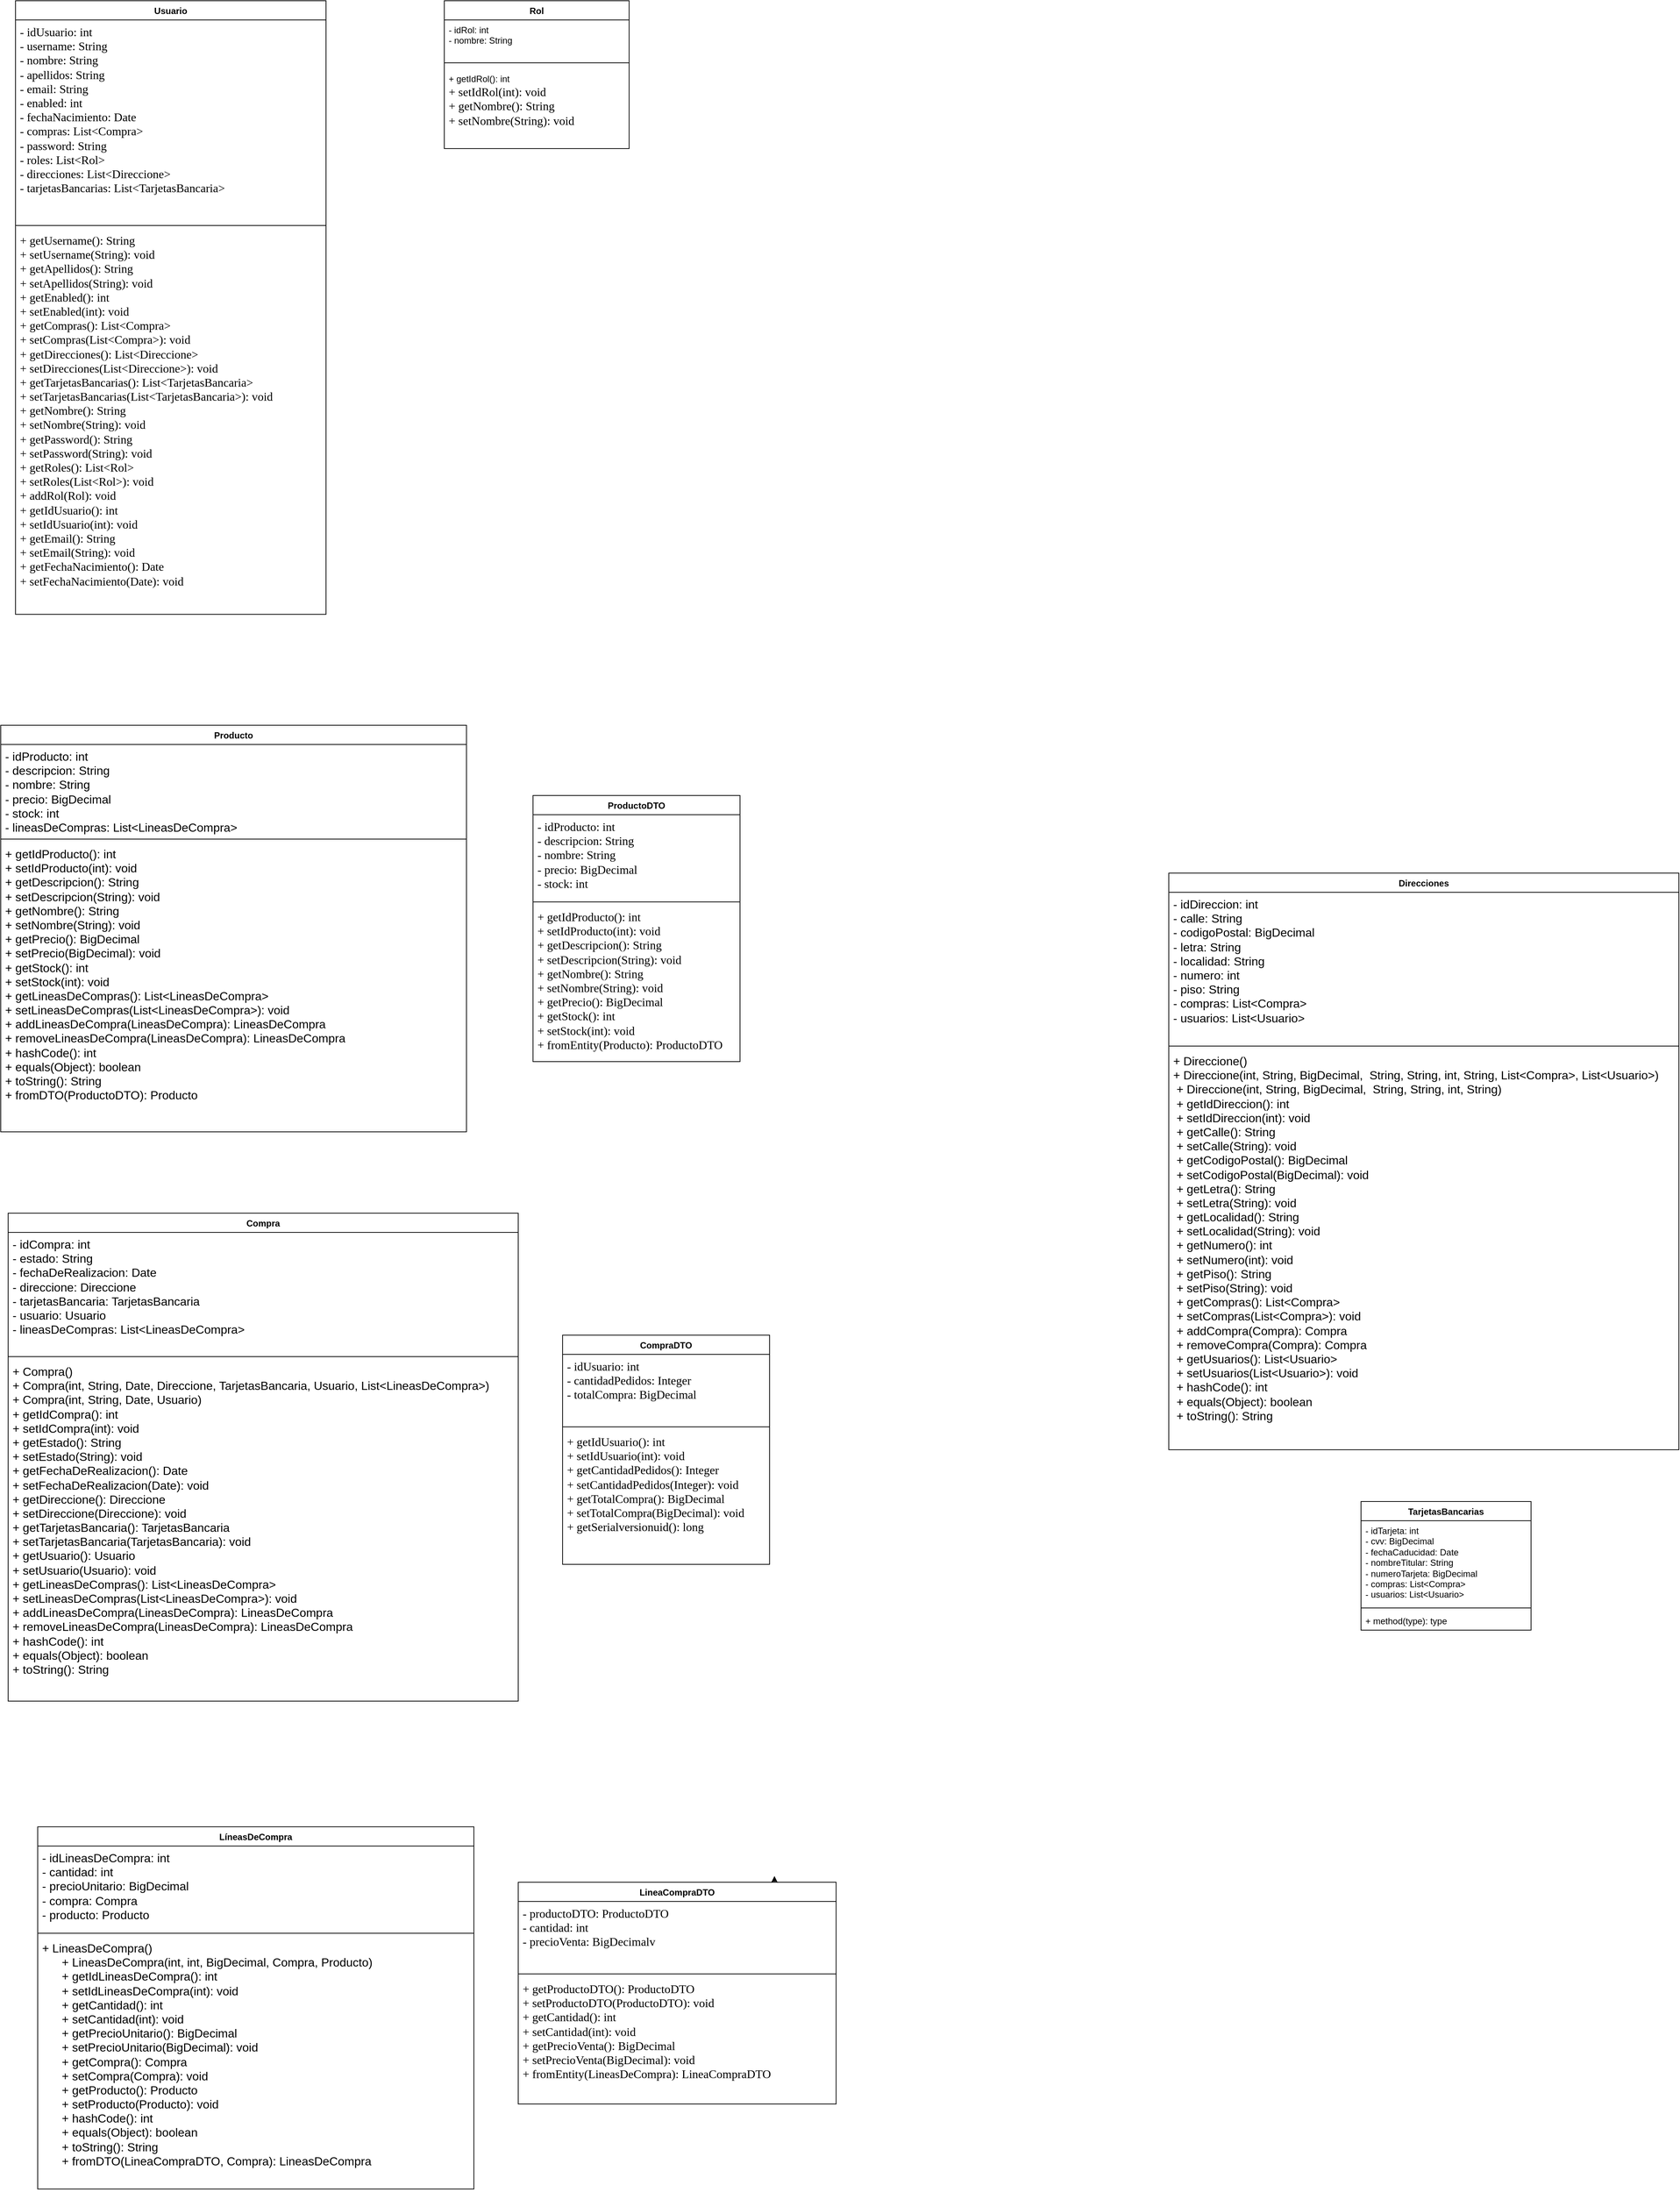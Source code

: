 <mxfile version="21.2.8" type="device">
  <diagram id="C5RBs43oDa-KdzZeNtuy" name="Page-1">
    <mxGraphModel dx="2856" dy="3458" grid="1" gridSize="10" guides="1" tooltips="1" connect="1" arrows="1" fold="1" page="1" pageScale="1" pageWidth="827" pageHeight="1169" math="0" shadow="0">
      <root>
        <mxCell id="WIyWlLk6GJQsqaUBKTNV-0" />
        <mxCell id="WIyWlLk6GJQsqaUBKTNV-1" parent="WIyWlLk6GJQsqaUBKTNV-0" />
        <mxCell id="fnIhQfq3xrwtqBSLmGB6-9" value="Compra" style="swimlane;fontStyle=1;align=center;verticalAlign=top;childLayout=stackLayout;horizontal=1;startSize=26;horizontalStack=0;resizeParent=1;resizeParentMax=0;resizeLast=0;collapsible=1;marginBottom=0;whiteSpace=wrap;html=1;" vertex="1" parent="WIyWlLk6GJQsqaUBKTNV-1">
          <mxGeometry x="-790" y="320" width="690" height="660" as="geometry">
            <mxRectangle x="40" y="480" width="90" height="30" as="alternateBounds" />
          </mxGeometry>
        </mxCell>
        <mxCell id="fnIhQfq3xrwtqBSLmGB6-10" value="&lt;font style=&quot;font-size: 16px;&quot;&gt;- idCompra: int&amp;nbsp;&lt;br&gt;- estado: String&amp;nbsp;&lt;br&gt;- fechaDeRealizacion: Date&amp;nbsp;&lt;br&gt;- direccione: Direccione&amp;nbsp;&lt;br&gt;- tarjetasBancaria: TarjetasBancaria&amp;nbsp;&lt;br&gt;- usuario: Usuario&amp;nbsp;&lt;br&gt;- lineasDeCompras: List&amp;lt;LineasDeCompra&amp;gt;&lt;/font&gt;" style="text;strokeColor=none;fillColor=none;align=left;verticalAlign=top;spacingLeft=4;spacingRight=4;overflow=hidden;rotatable=0;points=[[0,0.5],[1,0.5]];portConstraint=eastwest;whiteSpace=wrap;html=1;" vertex="1" parent="fnIhQfq3xrwtqBSLmGB6-9">
          <mxGeometry y="26" width="690" height="164" as="geometry" />
        </mxCell>
        <mxCell id="fnIhQfq3xrwtqBSLmGB6-11" value="" style="line;strokeWidth=1;fillColor=none;align=left;verticalAlign=middle;spacingTop=-1;spacingLeft=3;spacingRight=3;rotatable=0;labelPosition=right;points=[];portConstraint=eastwest;strokeColor=inherit;" vertex="1" parent="fnIhQfq3xrwtqBSLmGB6-9">
          <mxGeometry y="190" width="690" height="8" as="geometry" />
        </mxCell>
        <mxCell id="fnIhQfq3xrwtqBSLmGB6-12" value="&lt;p style=&quot;margin: 0cm; font-size: 12pt; font-family: Calibri, sans-serif;&quot; class=&quot;MsoNormal&quot;&gt;+ Compra()&amp;nbsp;&amp;nbsp;&amp;nbsp;&amp;nbsp;&amp;nbsp;&amp;nbsp;&amp;nbsp;&amp;nbsp;&amp;nbsp;&amp;nbsp;&amp;nbsp;&amp;nbsp;&amp;nbsp;&amp;nbsp;&amp;nbsp;&amp;nbsp;&amp;nbsp;&amp;nbsp;&amp;nbsp;&amp;nbsp;&amp;nbsp;&amp;nbsp;&amp;nbsp;&amp;nbsp;&amp;nbsp;&amp;nbsp;&amp;nbsp;&amp;nbsp;&amp;nbsp;&lt;/p&gt;&lt;p style=&quot;margin: 0cm -28.4pt 0cm 0cm; font-size: 12pt; font-family: Calibri, sans-serif;&quot; class=&quot;MsoNormal&quot;&gt;+ Compra(int, String, Date, Direccione, TarjetasBancaria, Usuario, List&amp;lt;LineasDeCompra&amp;gt;)&amp;nbsp;&amp;nbsp;&amp;nbsp;&amp;nbsp;&amp;nbsp;&amp;nbsp;&amp;nbsp;&amp;nbsp;&amp;nbsp;&amp;nbsp;&lt;/p&gt;&lt;p style=&quot;margin: 0cm; font-size: 12pt; font-family: Calibri, sans-serif;&quot; class=&quot;MsoNormal&quot;&gt;+ Compra(int, String, Date, Usuario)&amp;nbsp;&amp;nbsp;&amp;nbsp;&lt;/p&gt;&lt;p style=&quot;margin: 0cm; font-size: 12pt; font-family: Calibri, sans-serif;&quot; class=&quot;MsoNormal&quot;&gt;&lt;span lang=&quot;EN-US&quot;&gt;+ getIdCompra(): int&amp;nbsp;&amp;nbsp;&amp;nbsp;&amp;nbsp;&amp;nbsp;&amp;nbsp;&amp;nbsp;&amp;nbsp;&amp;nbsp;&amp;nbsp;&amp;nbsp;&amp;nbsp;&amp;nbsp;&amp;nbsp;&amp;nbsp;&amp;nbsp;&amp;nbsp;&amp;nbsp;&amp;nbsp;&amp;nbsp;&lt;/span&gt;&lt;/p&gt;&lt;p style=&quot;margin: 0cm; font-size: 12pt; font-family: Calibri, sans-serif;&quot; class=&quot;MsoNormal&quot;&gt;&lt;span lang=&quot;EN-US&quot;&gt;+ setIdCompra(int): void&amp;nbsp;&amp;nbsp;&amp;nbsp;&amp;nbsp;&amp;nbsp;&amp;nbsp;&amp;nbsp;&amp;nbsp;&amp;nbsp;&amp;nbsp;&amp;nbsp;&amp;nbsp;&amp;nbsp;&amp;nbsp;&amp;nbsp;&amp;nbsp;&lt;/span&gt;&lt;/p&gt;&lt;p style=&quot;margin: 0cm; font-size: 12pt; font-family: Calibri, sans-serif;&quot; class=&quot;MsoNormal&quot;&gt;&lt;span lang=&quot;EN-US&quot;&gt;+ getEstado(): String&amp;nbsp;&amp;nbsp;&amp;nbsp;&amp;nbsp;&amp;nbsp;&amp;nbsp;&amp;nbsp;&amp;nbsp;&amp;nbsp;&amp;nbsp;&amp;nbsp;&amp;nbsp;&amp;nbsp;&amp;nbsp;&amp;nbsp;&amp;nbsp;&amp;nbsp;&amp;nbsp;&amp;nbsp;&lt;/span&gt;&lt;/p&gt;&lt;p style=&quot;margin: 0cm; font-size: 12pt; font-family: Calibri, sans-serif;&quot; class=&quot;MsoNormal&quot;&gt;&lt;span lang=&quot;EN-US&quot;&gt;+ setEstado(String): void&amp;nbsp;&amp;nbsp;&amp;nbsp;&amp;nbsp;&amp;nbsp;&amp;nbsp;&amp;nbsp;&amp;nbsp;&amp;nbsp;&amp;nbsp;&amp;nbsp;&amp;nbsp;&amp;nbsp;&amp;nbsp;&amp;nbsp;&lt;/span&gt;&lt;/p&gt;&lt;p style=&quot;margin: 0cm; font-size: 12pt; font-family: Calibri, sans-serif;&quot; class=&quot;MsoNormal&quot;&gt;&lt;span lang=&quot;EN-US&quot;&gt;+ getFechaDeRealizacion(): Date&amp;nbsp;&amp;nbsp;&amp;nbsp;&amp;nbsp;&amp;nbsp;&amp;nbsp;&amp;nbsp;&amp;nbsp;&amp;nbsp;&lt;/span&gt;&lt;/p&gt;&lt;p style=&quot;margin: 0cm; font-size: 12pt; font-family: Calibri, sans-serif;&quot; class=&quot;MsoNormal&quot;&gt;+ setFechaDeRealizacion(Date): void&amp;nbsp;&amp;nbsp;&amp;nbsp;&amp;nbsp;&amp;nbsp;&lt;/p&gt;&lt;p style=&quot;margin: 0cm; font-size: 12pt; font-family: Calibri, sans-serif;&quot; class=&quot;MsoNormal&quot;&gt;+ getDireccione(): Direccione&amp;nbsp;&amp;nbsp;&amp;nbsp;&amp;nbsp;&amp;nbsp;&amp;nbsp;&amp;nbsp;&amp;nbsp;&amp;nbsp;&amp;nbsp;&amp;nbsp;&lt;/p&gt;&lt;p style=&quot;margin: 0cm; font-size: 12pt; font-family: Calibri, sans-serif;&quot; class=&quot;MsoNormal&quot;&gt;+ setDireccione(Direccione): void&amp;nbsp;&amp;nbsp;&amp;nbsp;&amp;nbsp;&amp;nbsp;&amp;nbsp;&amp;nbsp;&lt;/p&gt;&lt;p style=&quot;margin: 0cm; font-size: 12pt; font-family: Calibri, sans-serif;&quot; class=&quot;MsoNormal&quot;&gt;+ getTarjetasBancaria(): TarjetasBancaria&lt;/p&gt;&lt;p style=&quot;margin: 0cm; font-size: 12pt; font-family: Calibri, sans-serif;&quot; class=&quot;MsoNormal&quot;&gt;+ setTarjetasBancaria(TarjetasBancaria): void&amp;nbsp;&amp;nbsp;&amp;nbsp;&amp;nbsp;&amp;nbsp;&amp;nbsp;&amp;nbsp;&amp;nbsp;&amp;nbsp;&amp;nbsp;&amp;nbsp;&amp;nbsp;&amp;nbsp;&amp;nbsp;&amp;nbsp;&amp;nbsp;&amp;nbsp;&amp;nbsp;&amp;nbsp;&amp;nbsp;&amp;nbsp;&amp;nbsp;&amp;nbsp;&amp;nbsp;&lt;/p&gt;&lt;p style=&quot;margin: 0cm; font-size: 12pt; font-family: Calibri, sans-serif;&quot; class=&quot;MsoNormal&quot;&gt;+ getUsuario(): Usuario&amp;nbsp;&amp;nbsp;&amp;nbsp;&amp;nbsp;&amp;nbsp;&amp;nbsp;&amp;nbsp;&amp;nbsp;&amp;nbsp;&amp;nbsp;&amp;nbsp;&amp;nbsp;&amp;nbsp;&amp;nbsp;&amp;nbsp;&amp;nbsp;&amp;nbsp;&lt;/p&gt;&lt;p style=&quot;margin: 0cm; font-size: 12pt; font-family: Calibri, sans-serif;&quot; class=&quot;MsoNormal&quot;&gt;+ setUsuario(Usuario): void&amp;nbsp;&amp;nbsp;&amp;nbsp;&amp;nbsp;&amp;nbsp;&amp;nbsp;&amp;nbsp;&amp;nbsp;&amp;nbsp;&amp;nbsp;&amp;nbsp;&amp;nbsp;&amp;nbsp;&lt;/p&gt;&lt;p style=&quot;margin: 0cm; font-size: 12pt; font-family: Calibri, sans-serif;&quot; class=&quot;MsoNormal&quot;&gt;&lt;span lang=&quot;EN-US&quot;&gt;+ getLineasDeCompras(): List&amp;lt;LineasDeCompra&amp;gt;&lt;/span&gt;&lt;/p&gt;&lt;p style=&quot;margin: 0cm; font-size: 12pt; font-family: Calibri, sans-serif;&quot; class=&quot;MsoNormal&quot;&gt;&lt;span lang=&quot;EN-US&quot;&gt;+ setLineasDeCompras(List&amp;lt;LineasDeCompra&amp;gt;): void&amp;nbsp;&amp;nbsp;&amp;nbsp;&amp;nbsp;&amp;nbsp;&amp;nbsp;&amp;nbsp;&amp;nbsp;&amp;nbsp;&amp;nbsp;&amp;nbsp;&amp;nbsp;&amp;nbsp;&amp;nbsp;&amp;nbsp;&amp;nbsp;&amp;nbsp;&amp;nbsp;&amp;nbsp;&amp;nbsp;&amp;nbsp;&amp;nbsp;&amp;nbsp;&amp;nbsp;&lt;/span&gt;&lt;/p&gt;&lt;p style=&quot;margin: 0cm; font-size: 12pt; font-family: Calibri, sans-serif;&quot; class=&quot;MsoNormal&quot;&gt;&lt;span lang=&quot;EN-US&quot;&gt;+ addLineasDeCompra(LineasDeCompra): LineasDeCompra&amp;nbsp;&amp;nbsp;&amp;nbsp;&amp;nbsp;&amp;nbsp;&amp;nbsp;&amp;nbsp;&amp;nbsp;&amp;nbsp;&amp;nbsp;&amp;nbsp;&amp;nbsp;&amp;nbsp;&amp;nbsp;&amp;nbsp;&amp;nbsp;&amp;nbsp;&amp;nbsp;&amp;nbsp;&lt;/span&gt;&lt;/p&gt;&lt;p style=&quot;margin: 0cm; font-size: 12pt; font-family: Calibri, sans-serif;&quot; class=&quot;MsoNormal&quot;&gt;&lt;span lang=&quot;EN-US&quot;&gt;+ removeLineasDeCompra(LineasDeCompra): LineasDeCompra&amp;nbsp;&amp;nbsp;&amp;nbsp;&amp;nbsp;&amp;nbsp;&amp;nbsp;&amp;nbsp;&amp;nbsp;&amp;nbsp;&amp;nbsp;&amp;nbsp;&amp;nbsp;&amp;nbsp;&amp;nbsp;&amp;nbsp;&amp;nbsp;&lt;/span&gt;&lt;/p&gt;&lt;p style=&quot;margin: 0cm; font-size: 12pt; font-family: Calibri, sans-serif;&quot; class=&quot;MsoNormal&quot;&gt;&lt;span lang=&quot;EN-US&quot;&gt;+ hashCode(): int&amp;nbsp;&amp;nbsp;&amp;nbsp;&amp;nbsp;&amp;nbsp;&amp;nbsp;&amp;nbsp;&amp;nbsp;&amp;nbsp;&amp;nbsp;&amp;nbsp;&amp;nbsp;&amp;nbsp;&amp;nbsp;&amp;nbsp;&amp;nbsp;&amp;nbsp;&amp;nbsp;&amp;nbsp;&amp;nbsp;&amp;nbsp;&amp;nbsp;&amp;nbsp;&lt;/span&gt;&lt;/p&gt;&lt;p style=&quot;margin: 0cm; font-size: 12pt; font-family: Calibri, sans-serif;&quot; class=&quot;MsoNormal&quot;&gt;&lt;span lang=&quot;EN-US&quot;&gt;+ equals(Object): boolean&amp;nbsp;&amp;nbsp;&amp;nbsp;&amp;nbsp;&amp;nbsp;&amp;nbsp;&amp;nbsp;&amp;nbsp;&amp;nbsp;&amp;nbsp;&amp;nbsp;&amp;nbsp;&amp;nbsp;&amp;nbsp;&amp;nbsp;&lt;/span&gt;&lt;/p&gt;&lt;p style=&quot;margin: 0cm; font-size: 12pt; font-family: Calibri, sans-serif;&quot; class=&quot;MsoNormal&quot;&gt;+ toString(): String&amp;nbsp; &amp;nbsp;&amp;nbsp;&lt;/p&gt;" style="text;strokeColor=none;fillColor=none;align=left;verticalAlign=top;spacingLeft=4;spacingRight=4;overflow=hidden;rotatable=0;points=[[0,0.5],[1,0.5]];portConstraint=eastwest;whiteSpace=wrap;html=1;" vertex="1" parent="fnIhQfq3xrwtqBSLmGB6-9">
          <mxGeometry y="198" width="690" height="462" as="geometry" />
        </mxCell>
        <mxCell id="fnIhQfq3xrwtqBSLmGB6-17" value="Direcciones" style="swimlane;fontStyle=1;align=center;verticalAlign=top;childLayout=stackLayout;horizontal=1;startSize=26;horizontalStack=0;resizeParent=1;resizeParentMax=0;resizeLast=0;collapsible=1;marginBottom=0;whiteSpace=wrap;html=1;" vertex="1" parent="WIyWlLk6GJQsqaUBKTNV-1">
          <mxGeometry x="780" y="-140" width="690" height="780" as="geometry" />
        </mxCell>
        <mxCell id="fnIhQfq3xrwtqBSLmGB6-18" value="&lt;p style=&quot;margin: 0cm; font-size: 12pt; font-family: Calibri, sans-serif;&quot; class=&quot;MsoNormal&quot;&gt;- idDireccion: int&amp;nbsp;&amp;nbsp;&amp;nbsp;&amp;nbsp;&amp;nbsp;&amp;nbsp;&amp;nbsp;&amp;nbsp;&amp;nbsp;&amp;nbsp;&amp;nbsp;&amp;nbsp;&amp;nbsp;&amp;nbsp;&amp;nbsp;&amp;nbsp;&amp;nbsp;&amp;nbsp;&amp;nbsp;&amp;nbsp;&amp;nbsp;&amp;nbsp;&lt;/p&gt;&lt;p style=&quot;margin: 0cm; font-size: 12pt; font-family: Calibri, sans-serif;&quot; class=&quot;MsoNormal&quot;&gt;- calle: String&amp;nbsp; &amp;nbsp; &amp;nbsp; &amp;nbsp; &amp;nbsp; &amp;nbsp; &amp;nbsp; &amp;nbsp; &amp;nbsp; &amp;nbsp; &amp;nbsp; &amp;nbsp; &amp;nbsp;&lt;span style=&quot;font-size: 12pt; background-color: initial;&quot;&gt;&amp;nbsp; &amp;nbsp; &amp;nbsp; &amp;nbsp; &amp;nbsp; &amp;nbsp; &amp;nbsp; &amp;nbsp;&amp;nbsp;&lt;/span&gt;&lt;/p&gt;&lt;p style=&quot;margin: 0cm; font-size: 12pt; font-family: Calibri, sans-serif;&quot; class=&quot;MsoNormal&quot;&gt;&lt;span style=&quot;font-size: 12pt; background-color: initial;&quot;&gt;- codigoPostal: BigDecimal&amp;nbsp; &amp;nbsp; &amp;nbsp; &amp;nbsp; &amp;nbsp; &amp;nbsp; &amp;nbsp;&amp;nbsp;&lt;/span&gt;&lt;/p&gt;&lt;p style=&quot;margin: 0cm; font-size: 12pt; font-family: Calibri, sans-serif;&quot; class=&quot;MsoNormal&quot;&gt;- letra: String&amp;nbsp;&amp;nbsp;&amp;nbsp;&amp;nbsp;&amp;nbsp;&amp;nbsp;&amp;nbsp;&amp;nbsp;&amp;nbsp;&amp;nbsp;&amp;nbsp;&amp;nbsp;&amp;nbsp;&amp;nbsp;&amp;nbsp;&amp;nbsp;&amp;nbsp;&amp;nbsp;&amp;nbsp;&amp;nbsp;&amp;nbsp;&amp;nbsp;&amp;nbsp;&amp;nbsp;&amp;nbsp;&lt;/p&gt;&lt;p style=&quot;margin: 0cm; font-size: 12pt; font-family: Calibri, sans-serif;&quot; class=&quot;MsoNormal&quot;&gt;- localidad: String&amp;nbsp;&amp;nbsp;&amp;nbsp;&amp;nbsp;&amp;nbsp;&amp;nbsp;&amp;nbsp;&amp;nbsp;&amp;nbsp;&amp;nbsp;&amp;nbsp;&amp;nbsp;&amp;nbsp;&amp;nbsp;&amp;nbsp;&amp;nbsp;&amp;nbsp;&amp;nbsp;&amp;nbsp;&amp;nbsp;&amp;nbsp;&lt;/p&gt;&lt;p style=&quot;margin: 0cm; font-size: 12pt; font-family: Calibri, sans-serif;&quot; class=&quot;MsoNormal&quot;&gt;- numero: int&amp;nbsp;&amp;nbsp;&amp;nbsp;&amp;nbsp;&amp;nbsp;&amp;nbsp;&amp;nbsp;&amp;nbsp;&amp;nbsp;&amp;nbsp;&amp;nbsp;&amp;nbsp;&amp;nbsp;&amp;nbsp;&amp;nbsp;&amp;nbsp;&amp;nbsp;&amp;nbsp;&amp;nbsp;&amp;nbsp;&amp;nbsp;&amp;nbsp;&amp;nbsp;&amp;nbsp;&amp;nbsp;&amp;nbsp;&amp;nbsp;&lt;/p&gt;&lt;p style=&quot;margin: 0cm; font-size: 12pt; font-family: Calibri, sans-serif;&quot; class=&quot;MsoNormal&quot;&gt;- piso: String&amp;nbsp;&amp;nbsp;&amp;nbsp;&amp;nbsp;&amp;nbsp;&amp;nbsp;&amp;nbsp;&amp;nbsp;&amp;nbsp;&amp;nbsp;&amp;nbsp;&amp;nbsp;&amp;nbsp;&amp;nbsp;&amp;nbsp;&amp;nbsp;&amp;nbsp;&amp;nbsp;&amp;nbsp;&amp;nbsp;&amp;nbsp;&amp;nbsp;&amp;nbsp;&amp;nbsp;&amp;nbsp;&amp;nbsp;&lt;/p&gt;&lt;p style=&quot;margin: 0cm; font-size: 12pt; font-family: Calibri, sans-serif;&quot; class=&quot;MsoNormal&quot;&gt;- compras: List&amp;lt;Compra&amp;gt;&amp;nbsp;&amp;nbsp;&amp;nbsp;&amp;nbsp;&amp;nbsp;&amp;nbsp;&amp;nbsp;&amp;nbsp;&amp;nbsp;&amp;nbsp;&amp;nbsp;&amp;nbsp;&amp;nbsp;&amp;nbsp;&amp;nbsp;&amp;nbsp;&amp;nbsp;&lt;/p&gt;&lt;p style=&quot;margin: 0cm; font-size: 12pt; font-family: Calibri, sans-serif;&quot; class=&quot;MsoNormal&quot;&gt;- usuarios: List&amp;lt;Usuario&amp;gt;&amp;nbsp; &amp;nbsp;&lt;/p&gt;" style="text;strokeColor=none;fillColor=none;align=left;verticalAlign=top;spacingLeft=4;spacingRight=4;overflow=hidden;rotatable=0;points=[[0,0.5],[1,0.5]];portConstraint=eastwest;whiteSpace=wrap;html=1;" vertex="1" parent="fnIhQfq3xrwtqBSLmGB6-17">
          <mxGeometry y="26" width="690" height="204" as="geometry" />
        </mxCell>
        <mxCell id="fnIhQfq3xrwtqBSLmGB6-19" value="" style="line;strokeWidth=1;fillColor=none;align=left;verticalAlign=middle;spacingTop=-1;spacingLeft=3;spacingRight=3;rotatable=0;labelPosition=right;points=[];portConstraint=eastwest;strokeColor=inherit;" vertex="1" parent="fnIhQfq3xrwtqBSLmGB6-17">
          <mxGeometry y="230" width="690" height="8" as="geometry" />
        </mxCell>
        <mxCell id="fnIhQfq3xrwtqBSLmGB6-20" value="&lt;p style=&quot;margin: 0cm; font-size: 12pt; font-family: Calibri, sans-serif;&quot; class=&quot;MsoNormal&quot;&gt;+ Direccione()&amp;nbsp;&amp;nbsp;&amp;nbsp;&amp;nbsp;&amp;nbsp;&amp;nbsp;&amp;nbsp;&amp;nbsp;&amp;nbsp;&amp;nbsp;&amp;nbsp;&amp;nbsp;&amp;nbsp;&amp;nbsp;&amp;nbsp;&amp;nbsp;&amp;nbsp;&amp;nbsp;&amp;nbsp;&amp;nbsp;&amp;nbsp;&amp;nbsp;&amp;nbsp;&amp;nbsp;&amp;nbsp;&amp;nbsp;&lt;/p&gt;&lt;p style=&quot;margin: 0cm; font-size: 12pt; font-family: Calibri, sans-serif;&quot; class=&quot;MsoNormal&quot;&gt;&lt;span lang=&quot;EN-US&quot;&gt;+ Direccione(int, String, BigDecimal,&amp;nbsp; &lt;/span&gt;&lt;span style=&quot;font-size: 12pt; background-color: initial;&quot;&gt;String, String, int, String,&amp;nbsp;&lt;/span&gt;&lt;span style=&quot;font-size: 12pt; background-color: initial;&quot;&gt;List&amp;lt;Compra&amp;gt;, List&amp;lt;Usuario&amp;gt;)&amp;nbsp;&lt;/span&gt;&lt;/p&gt;&lt;p style=&quot;margin: 0cm; font-size: 12pt; font-family: Calibri, sans-serif;&quot; class=&quot;MsoNormal&quot;&gt;&lt;span lang=&quot;EN-US&quot;&gt;&amp;nbsp;+ Direccione(int, String, BigDecimal,&amp;nbsp; &lt;/span&gt;&lt;span style=&quot;font-size: 12pt; background-color: initial;&quot;&gt;String, String, int, String)&amp;nbsp;&lt;/span&gt;&lt;/p&gt;&lt;p style=&quot;margin: 0cm; font-size: 12pt; font-family: Calibri, sans-serif;&quot; class=&quot;MsoNormal&quot;&gt;&lt;span lang=&quot;EN-US&quot;&gt;&amp;nbsp;+ getIdDireccion(): int&amp;nbsp;&amp;nbsp;&amp;nbsp;&amp;nbsp;&amp;nbsp;&amp;nbsp;&amp;nbsp;&amp;nbsp;&amp;nbsp;&amp;nbsp;&amp;nbsp;&amp;nbsp;&amp;nbsp;&amp;nbsp;&amp;nbsp;&amp;nbsp;&amp;nbsp;&lt;/span&gt;&lt;/p&gt;&lt;p style=&quot;margin: 0cm; font-size: 12pt; font-family: Calibri, sans-serif;&quot; class=&quot;MsoNormal&quot;&gt;&lt;span lang=&quot;EN-US&quot;&gt;&amp;nbsp;+ setIdDireccion(int): void&amp;nbsp;&amp;nbsp;&amp;nbsp;&amp;nbsp;&amp;nbsp;&amp;nbsp;&amp;nbsp;&amp;nbsp;&amp;nbsp;&amp;nbsp;&amp;nbsp;&amp;nbsp;&amp;nbsp;&lt;/span&gt;&lt;/p&gt;&lt;p style=&quot;margin: 0cm; font-size: 12pt; font-family: Calibri, sans-serif;&quot; class=&quot;MsoNormal&quot;&gt;&lt;span lang=&quot;EN-US&quot;&gt;&amp;nbsp;+ getCalle(): String&amp;nbsp;&amp;nbsp;&amp;nbsp;&amp;nbsp;&amp;nbsp;&amp;nbsp;&amp;nbsp;&amp;nbsp;&amp;nbsp;&amp;nbsp;&amp;nbsp;&amp;nbsp;&amp;nbsp;&amp;nbsp;&amp;nbsp;&amp;nbsp;&amp;nbsp;&amp;nbsp;&amp;nbsp;&amp;nbsp;&lt;/span&gt;&lt;/p&gt;&lt;p style=&quot;margin: 0cm; font-size: 12pt; font-family: Calibri, sans-serif;&quot; class=&quot;MsoNormal&quot;&gt;&lt;span lang=&quot;EN-US&quot;&gt;&amp;nbsp;+ setCalle(String): void&amp;nbsp;&amp;nbsp;&amp;nbsp;&amp;nbsp;&amp;nbsp;&amp;nbsp;&amp;nbsp;&amp;nbsp;&amp;nbsp;&amp;nbsp;&amp;nbsp;&amp;nbsp;&amp;nbsp;&amp;nbsp;&amp;nbsp;&amp;nbsp;&lt;/span&gt;&lt;/p&gt;&lt;p style=&quot;margin: 0cm; font-size: 12pt; font-family: Calibri, sans-serif;&quot; class=&quot;MsoNormal&quot;&gt;&lt;span lang=&quot;EN-US&quot;&gt;&amp;nbsp;+ getCodigoPostal(): BigDecimal&amp;nbsp;&amp;nbsp;&amp;nbsp;&amp;nbsp;&amp;nbsp;&amp;nbsp;&amp;nbsp;&amp;nbsp;&amp;nbsp;&lt;/span&gt;&lt;/p&gt;&lt;p style=&quot;margin: 0cm; font-size: 12pt; font-family: Calibri, sans-serif;&quot; class=&quot;MsoNormal&quot;&gt;&lt;span lang=&quot;EN-US&quot;&gt;&amp;nbsp;+ setCodigoPostal(BigDecimal): void&amp;nbsp;&amp;nbsp;&amp;nbsp;&amp;nbsp;&amp;nbsp;&lt;/span&gt;&lt;/p&gt;&lt;p style=&quot;margin: 0cm; font-size: 12pt; font-family: Calibri, sans-serif;&quot; class=&quot;MsoNormal&quot;&gt;&lt;span lang=&quot;EN-US&quot;&gt;&amp;nbsp;+ getLetra(): String&amp;nbsp;&amp;nbsp;&amp;nbsp; &amp;nbsp;&amp;nbsp;&amp;nbsp;&amp;nbsp;&amp;nbsp;&amp;nbsp;&amp;nbsp;&amp;nbsp;&amp;nbsp;&amp;nbsp;&amp;nbsp;&amp;nbsp;&amp;nbsp;&amp;nbsp;&amp;nbsp;&amp;nbsp;&amp;nbsp;&lt;/span&gt;&lt;/p&gt;&lt;p style=&quot;margin: 0cm; font-size: 12pt; font-family: Calibri, sans-serif;&quot; class=&quot;MsoNormal&quot;&gt;&lt;span lang=&quot;EN-US&quot;&gt;&amp;nbsp;+ setLetra(String): void&amp;nbsp;&amp;nbsp;&amp;nbsp;&amp;nbsp;&amp;nbsp;&amp;nbsp;&amp;nbsp;&amp;nbsp;&amp;nbsp;&amp;nbsp;&amp;nbsp;&amp;nbsp;&amp;nbsp;&amp;nbsp;&amp;nbsp;&amp;nbsp;&lt;/span&gt;&lt;/p&gt;&lt;p style=&quot;margin: 0cm; font-size: 12pt; font-family: Calibri, sans-serif;&quot; class=&quot;MsoNormal&quot;&gt;&lt;span lang=&quot;EN-US&quot;&gt;&amp;nbsp;+ getLocalidad(): String&amp;nbsp;&amp;nbsp;&amp;nbsp;&amp;nbsp;&amp;nbsp;&amp;nbsp;&amp;nbsp;&amp;nbsp;&amp;nbsp;&amp;nbsp;&amp;nbsp;&amp;nbsp;&amp;nbsp;&amp;nbsp;&amp;nbsp;&lt;/span&gt;&lt;/p&gt;&lt;p style=&quot;margin: 0cm; font-size: 12pt; font-family: Calibri, sans-serif;&quot; class=&quot;MsoNormal&quot;&gt;&lt;span lang=&quot;EN-US&quot;&gt;&amp;nbsp;+ setLocalidad(String): void&amp;nbsp;&amp;nbsp;&amp;nbsp;&amp;nbsp;&amp;nbsp;&amp;nbsp;&amp;nbsp;&amp;nbsp;&amp;nbsp;&amp;nbsp;&amp;nbsp;&amp;nbsp;&lt;/span&gt;&lt;/p&gt;&lt;p style=&quot;margin: 0cm; font-size: 12pt; font-family: Calibri, sans-serif;&quot; class=&quot;MsoNormal&quot;&gt;&lt;span lang=&quot;EN-US&quot;&gt;&amp;nbsp;+ getNumero(): int&amp;nbsp;&amp;nbsp;&amp;nbsp;&amp;nbsp;&amp;nbsp;&amp;nbsp;&amp;nbsp;&amp;nbsp;&amp;nbsp;&amp;nbsp;&amp;nbsp;&amp;nbsp;&amp;nbsp;&amp;nbsp;&amp;nbsp;&amp;nbsp;&amp;nbsp;&amp;nbsp;&amp;nbsp;&amp;nbsp;&amp;nbsp;&amp;nbsp;&lt;/span&gt;&lt;/p&gt;&lt;p style=&quot;margin: 0cm; font-size: 12pt; font-family: Calibri, sans-serif;&quot; class=&quot;MsoNormal&quot;&gt;&lt;span lang=&quot;EN-US&quot;&gt;&amp;nbsp;+ setNumero(int): void&amp;nbsp;&amp;nbsp; &amp;nbsp;&amp;nbsp;&amp;nbsp;&amp;nbsp;&amp;nbsp;&amp;nbsp;&amp;nbsp;&amp;nbsp;&amp;nbsp;&amp;nbsp;&amp;nbsp;&amp;nbsp;&amp;nbsp;&amp;nbsp;&amp;nbsp;&amp;nbsp;&lt;/span&gt;&lt;/p&gt;&lt;p style=&quot;margin: 0cm; font-size: 12pt; font-family: Calibri, sans-serif;&quot; class=&quot;MsoNormal&quot;&gt;&lt;span lang=&quot;EN-US&quot;&gt;&amp;nbsp;+ getPiso(): String&amp;nbsp;&amp;nbsp;&amp;nbsp;&amp;nbsp;&amp;nbsp;&amp;nbsp;&amp;nbsp;&amp;nbsp;&amp;nbsp;&amp;nbsp;&amp;nbsp;&amp;nbsp;&amp;nbsp;&amp;nbsp;&amp;nbsp;&amp;nbsp;&amp;nbsp;&amp;nbsp;&amp;nbsp;&amp;nbsp;&amp;nbsp;&lt;/span&gt;&lt;/p&gt;&lt;p style=&quot;margin: 0cm; font-size: 12pt; font-family: Calibri, sans-serif;&quot; class=&quot;MsoNormal&quot;&gt;&lt;span lang=&quot;EN-US&quot;&gt;&amp;nbsp;+ setPiso(String): void&amp;nbsp;&amp;nbsp;&amp;nbsp;&amp;nbsp;&amp;nbsp;&amp;nbsp;&amp;nbsp;&amp;nbsp;&amp;nbsp;&amp;nbsp;&amp;nbsp;&amp;nbsp;&amp;nbsp;&amp;nbsp;&amp;nbsp;&amp;nbsp;&amp;nbsp;&lt;/span&gt;&lt;/p&gt;&lt;p style=&quot;margin: 0cm; font-size: 12pt; font-family: Calibri, sans-serif;&quot; class=&quot;MsoNormal&quot;&gt;&lt;span lang=&quot;EN-US&quot;&gt;&amp;nbsp;+ getCompras(): List&amp;lt;Compra&amp;gt;&amp;nbsp;&amp;nbsp;&amp;nbsp;&amp;nbsp;&amp;nbsp;&amp;nbsp;&amp;nbsp;&amp;nbsp;&amp;nbsp;&amp;nbsp;&amp;nbsp;&amp;nbsp;&lt;/span&gt;&lt;/p&gt;&lt;p style=&quot;margin: 0cm; font-size: 12pt; font-family: Calibri, sans-serif;&quot; class=&quot;MsoNormal&quot;&gt;&amp;nbsp;+ setCompras(List&amp;lt;Compra&amp;gt;): void&amp;nbsp;&amp;nbsp;&amp;nbsp;&amp;nbsp;&amp;nbsp;&amp;nbsp;&amp;nbsp;&amp;nbsp;&lt;/p&gt;&lt;p style=&quot;margin: 0cm; font-size: 12pt; font-family: Calibri, sans-serif;&quot; class=&quot;MsoNormal&quot;&gt;&amp;nbsp;+ addCompra(Compra): Compra&amp;nbsp;&amp;nbsp;&amp;nbsp;&amp;nbsp;&amp;nbsp;&amp;nbsp;&amp;nbsp;&amp;nbsp;&amp;nbsp;&amp;nbsp;&amp;nbsp;&amp;nbsp;&amp;nbsp;&lt;/p&gt;&lt;p style=&quot;margin: 0cm; font-size: 12pt; font-family: Calibri, sans-serif;&quot; class=&quot;MsoNormal&quot;&gt;&amp;nbsp;+ removeCompra(Compra): Compra&amp;nbsp;&amp;nbsp;&amp;nbsp;&amp;nbsp;&amp;nbsp;&amp;nbsp;&amp;nbsp;&amp;nbsp;&amp;nbsp;&amp;nbsp;&lt;/p&gt;&lt;p style=&quot;margin: 0cm; font-size: 12pt; font-family: Calibri, sans-serif;&quot; class=&quot;MsoNormal&quot;&gt;&amp;nbsp;+ getUsuarios(): List&amp;lt;Usuario&amp;gt;&amp;nbsp;&amp;nbsp;&amp;nbsp;&amp;nbsp;&amp;nbsp;&amp;nbsp;&amp;nbsp;&amp;nbsp;&amp;nbsp;&amp;nbsp;&lt;/p&gt;&lt;p style=&quot;margin: 0cm; font-size: 12pt; font-family: Calibri, sans-serif;&quot; class=&quot;MsoNormal&quot;&gt;&lt;span lang=&quot;EN-US&quot;&gt;&amp;nbsp;+ setUsuarios(List&amp;lt;Usuario&amp;gt;): void&amp;nbsp;&amp;nbsp;&amp;nbsp;&amp;nbsp;&amp;nbsp;&amp;nbsp;&lt;/span&gt;&lt;/p&gt;&lt;p style=&quot;margin: 0cm; font-size: 12pt; font-family: Calibri, sans-serif;&quot; class=&quot;MsoNormal&quot;&gt;&lt;span lang=&quot;EN-US&quot;&gt;&amp;nbsp;+ hashCode(): int&amp;nbsp;&amp;nbsp;&amp;nbsp;&amp;nbsp;&amp;nbsp;&amp;nbsp;&amp;nbsp;&amp;nbsp;&amp;nbsp;&amp;nbsp;&amp;nbsp;&amp;nbsp;&amp;nbsp;&amp;nbsp;&amp;nbsp;&amp;nbsp;&amp;nbsp;&amp;nbsp;&amp;nbsp;&amp;nbsp;&amp;nbsp;&amp;nbsp;&amp;nbsp;&lt;/span&gt;&lt;/p&gt;&lt;p style=&quot;margin: 0cm; font-size: 12pt; font-family: Calibri, sans-serif;&quot; class=&quot;MsoNormal&quot;&gt;&lt;span lang=&quot;EN-US&quot;&gt;&amp;nbsp;+ equals(Object): boolean&amp;nbsp;&amp;nbsp;&amp;nbsp;&amp;nbsp;&amp;nbsp;&amp;nbsp;&amp;nbsp;&amp;nbsp;&amp;nbsp;&amp;nbsp;&amp;nbsp;&amp;nbsp;&amp;nbsp;&amp;nbsp;&amp;nbsp;&lt;/span&gt;&lt;/p&gt;&lt;p style=&quot;margin: 0cm; font-size: 12pt; font-family: Calibri, sans-serif;&quot; class=&quot;MsoNormal&quot;&gt;&lt;span lang=&quot;EN-US&quot;&gt;&amp;nbsp;&lt;/span&gt;+ toString(): String&amp;nbsp;&amp;nbsp;&amp;nbsp;&amp;nbsp;&amp;nbsp; &amp;nbsp;&lt;/p&gt;" style="text;strokeColor=none;fillColor=none;align=left;verticalAlign=top;spacingLeft=4;spacingRight=4;overflow=hidden;rotatable=0;points=[[0,0.5],[1,0.5]];portConstraint=eastwest;whiteSpace=wrap;html=1;" vertex="1" parent="fnIhQfq3xrwtqBSLmGB6-17">
          <mxGeometry y="238" width="690" height="542" as="geometry" />
        </mxCell>
        <mxCell id="fnIhQfq3xrwtqBSLmGB6-22" value="LíneasDeCompra" style="swimlane;fontStyle=1;align=center;verticalAlign=top;childLayout=stackLayout;horizontal=1;startSize=26;horizontalStack=0;resizeParent=1;resizeParentMax=0;resizeLast=0;collapsible=1;marginBottom=0;whiteSpace=wrap;html=1;" vertex="1" parent="WIyWlLk6GJQsqaUBKTNV-1">
          <mxGeometry x="-750" y="1150" width="590" height="490" as="geometry" />
        </mxCell>
        <mxCell id="fnIhQfq3xrwtqBSLmGB6-23" value="&lt;font style=&quot;font-size: 16px;&quot;&gt;- idLineasDeCompra: int&amp;nbsp;&lt;br&gt;- cantidad: int&amp;nbsp;&lt;br&gt;- precioUnitario: BigDecimal &lt;br&gt;- compra: Compra&amp;nbsp;&lt;br&gt;- producto: Producto&lt;/font&gt;" style="text;strokeColor=none;fillColor=none;align=left;verticalAlign=top;spacingLeft=4;spacingRight=4;overflow=hidden;rotatable=0;points=[[0,0.5],[1,0.5]];portConstraint=eastwest;whiteSpace=wrap;html=1;" vertex="1" parent="fnIhQfq3xrwtqBSLmGB6-22">
          <mxGeometry y="26" width="590" height="114" as="geometry" />
        </mxCell>
        <mxCell id="fnIhQfq3xrwtqBSLmGB6-24" value="" style="line;strokeWidth=1;fillColor=none;align=left;verticalAlign=middle;spacingTop=-1;spacingLeft=3;spacingRight=3;rotatable=0;labelPosition=right;points=[];portConstraint=eastwest;strokeColor=inherit;" vertex="1" parent="fnIhQfq3xrwtqBSLmGB6-22">
          <mxGeometry y="140" width="590" height="8" as="geometry" />
        </mxCell>
        <mxCell id="fnIhQfq3xrwtqBSLmGB6-25" value="&lt;p style=&quot;margin: 0cm; font-size: 12pt; font-family: Calibri, sans-serif;&quot; class=&quot;MsoNormal&quot;&gt;+ LineasDeCompra()&amp;nbsp;&amp;nbsp;&amp;nbsp;&amp;nbsp;&amp;nbsp;&amp;nbsp;&amp;nbsp;&amp;nbsp;&amp;nbsp;&amp;nbsp;&amp;nbsp;&amp;nbsp;&amp;nbsp;&amp;nbsp;&amp;nbsp;&amp;nbsp;&amp;nbsp;&amp;nbsp;&amp;nbsp;&amp;nbsp;&amp;nbsp;&amp;nbsp;&lt;/p&gt;&lt;p style=&quot;margin: 0cm; font-size: 12pt; font-family: Calibri, sans-serif;&quot; class=&quot;MsoNormal&quot;&gt;&lt;span lang=&quot;EN-US&quot;&gt;&amp;nbsp;&amp;nbsp;&amp;nbsp;&amp;nbsp;&amp;nbsp; + LineasDeCompra(int, int, BigDecimal, Compra, Producto)&amp;nbsp;&amp;nbsp;&amp;nbsp;&amp;nbsp;&amp;nbsp;&lt;/span&gt;&lt;/p&gt;&lt;p style=&quot;margin: 0cm; font-size: 12pt; font-family: Calibri, sans-serif;&quot; class=&quot;MsoNormal&quot;&gt;&lt;span lang=&quot;EN-US&quot;&gt;&amp;nbsp;&amp;nbsp;&amp;nbsp;&amp;nbsp;&amp;nbsp; + getIdLineasDeCompra(): int&amp;nbsp;&amp;nbsp;&amp;nbsp;&amp;nbsp;&amp;nbsp;&amp;nbsp;&amp;nbsp; &amp;nbsp;&amp;nbsp;&amp;nbsp;&amp;nbsp;&amp;nbsp;&lt;/span&gt;&lt;/p&gt;&lt;p style=&quot;margin: 0cm; font-size: 12pt; font-family: Calibri, sans-serif;&quot; class=&quot;MsoNormal&quot;&gt;&lt;span lang=&quot;EN-US&quot;&gt;&amp;nbsp;&amp;nbsp;&amp;nbsp;&amp;nbsp;&amp;nbsp; + setIdLineasDeCompra(int): void&amp;nbsp;&amp;nbsp;&amp;nbsp;&amp;nbsp;&amp;nbsp;&amp;nbsp;&amp;nbsp;&amp;nbsp;&lt;/span&gt;&lt;/p&gt;&lt;p style=&quot;margin: 0cm; font-size: 12pt; font-family: Calibri, sans-serif;&quot; class=&quot;MsoNormal&quot;&gt;&lt;span lang=&quot;EN-US&quot;&gt;&amp;nbsp;&amp;nbsp;&amp;nbsp;&amp;nbsp;&amp;nbsp; + getCantidad(): int&amp;nbsp;&amp;nbsp;&amp;nbsp;&amp;nbsp;&amp;nbsp;&amp;nbsp;&amp;nbsp;&amp;nbsp;&amp;nbsp;&amp;nbsp;&amp;nbsp;&amp;nbsp;&amp;nbsp;&amp;nbsp;&amp;nbsp;&amp;nbsp;&amp;nbsp;&amp;nbsp;&amp;nbsp;&amp;nbsp;&lt;/span&gt;&lt;/p&gt;&lt;p style=&quot;margin: 0cm; font-size: 12pt; font-family: Calibri, sans-serif;&quot; class=&quot;MsoNormal&quot;&gt;&lt;span lang=&quot;EN-US&quot;&gt;&amp;nbsp;&amp;nbsp;&amp;nbsp;&amp;nbsp;&amp;nbsp; + setCantidad(int): void&amp;nbsp;&amp;nbsp;&amp;nbsp;&amp;nbsp;&amp;nbsp;&amp;nbsp;&amp;nbsp;&amp;nbsp;&amp;nbsp;&amp;nbsp;&amp;nbsp;&amp;nbsp;&amp;nbsp;&amp;nbsp;&amp;nbsp;&amp;nbsp;&lt;/span&gt;&lt;/p&gt;&lt;p style=&quot;margin: 0cm; font-size: 12pt; font-family: Calibri, sans-serif;&quot; class=&quot;MsoNormal&quot;&gt;&lt;span lang=&quot;EN-US&quot;&gt;&amp;nbsp;&amp;nbsp;&amp;nbsp;&amp;nbsp;&amp;nbsp; &lt;/span&gt;+ getPrecioUnitario(): BigDecimal&amp;nbsp;&amp;nbsp;&amp;nbsp;&amp;nbsp;&amp;nbsp;&amp;nbsp;&amp;nbsp;&lt;/p&gt;&lt;p style=&quot;margin: 0cm; font-size: 12pt; font-family: Calibri, sans-serif;&quot; class=&quot;MsoNormal&quot;&gt;&amp;nbsp;&amp;nbsp;&amp;nbsp;&amp;nbsp;&amp;nbsp; + setPrecioUnitario(BigDecimal): void&amp;nbsp;&amp;nbsp;&amp;nbsp;&lt;/p&gt;&lt;p style=&quot;margin: 0cm; font-size: 12pt; font-family: Calibri, sans-serif;&quot; class=&quot;MsoNormal&quot;&gt;&amp;nbsp;&amp;nbsp;&amp;nbsp;&amp;nbsp;&amp;nbsp; + getCompra(): Compra&amp;nbsp;&amp;nbsp;&amp;nbsp;&amp;nbsp;&amp;nbsp;&amp;nbsp;&amp;nbsp;&amp;nbsp;&amp;nbsp;&amp;nbsp;&amp;nbsp;&amp;nbsp;&amp;nbsp;&amp;nbsp;&amp;nbsp;&amp;nbsp;&amp;nbsp;&amp;nbsp;&amp;nbsp;&lt;/p&gt;&lt;p style=&quot;margin: 0cm; font-size: 12pt; font-family: Calibri, sans-serif;&quot; class=&quot;MsoNormal&quot;&gt;&amp;nbsp;&amp;nbsp;&amp;nbsp;&amp;nbsp;&amp;nbsp; + setCompra(Compra): void&amp;nbsp;&amp;nbsp;&amp;nbsp;&amp;nbsp;&amp;nbsp;&amp;nbsp;&amp;nbsp;&amp;nbsp;&amp;nbsp;&amp;nbsp;&amp;nbsp;&amp;nbsp;&amp;nbsp;&amp;nbsp;&amp;nbsp;&lt;/p&gt;&lt;p style=&quot;margin: 0cm; font-size: 12pt; font-family: Calibri, sans-serif;&quot; class=&quot;MsoNormal&quot;&gt;&amp;nbsp;&amp;nbsp;&amp;nbsp;&amp;nbsp;&amp;nbsp; + getProducto(): Producto&amp;nbsp;&amp;nbsp;&amp;nbsp;&amp;nbsp;&amp;nbsp;&amp;nbsp;&amp;nbsp;&amp;nbsp;&amp;nbsp;&amp;nbsp;&amp;nbsp;&amp;nbsp;&amp;nbsp;&amp;nbsp;&amp;nbsp;&lt;/p&gt;&lt;p style=&quot;margin: 0cm; font-size: 12pt; font-family: Calibri, sans-serif;&quot; class=&quot;MsoNormal&quot;&gt;&amp;nbsp;&amp;nbsp;&amp;nbsp; &amp;nbsp;&amp;nbsp;+ setProducto(Producto): void&amp;nbsp;&amp;nbsp;&amp;nbsp;&amp;nbsp;&amp;nbsp;&amp;nbsp;&amp;nbsp;&amp;nbsp;&amp;nbsp;&amp;nbsp;&amp;nbsp;&lt;/p&gt;&lt;p style=&quot;margin: 0cm; font-size: 12pt; font-family: Calibri, sans-serif;&quot; class=&quot;MsoNormal&quot;&gt;&amp;nbsp;&amp;nbsp;&amp;nbsp;&amp;nbsp;&amp;nbsp; &lt;span lang=&quot;EN-US&quot;&gt;+ hashCode(): int&amp;nbsp;&amp;nbsp;&amp;nbsp;&amp;nbsp;&amp;nbsp;&amp;nbsp;&amp;nbsp;&amp;nbsp;&amp;nbsp;&amp;nbsp;&amp;nbsp;&amp;nbsp;&amp;nbsp;&amp;nbsp;&amp;nbsp;&amp;nbsp;&amp;nbsp;&amp;nbsp;&amp;nbsp;&amp;nbsp; &amp;nbsp;&amp;nbsp;&amp;nbsp;&lt;/span&gt;&lt;/p&gt;&lt;p style=&quot;margin: 0cm; font-size: 12pt; font-family: Calibri, sans-serif;&quot; class=&quot;MsoNormal&quot;&gt;&lt;span lang=&quot;EN-US&quot;&gt;&amp;nbsp;&amp;nbsp;&amp;nbsp;&amp;nbsp;&amp;nbsp; + equals(Object): boolean&amp;nbsp;&amp;nbsp;&amp;nbsp;&amp;nbsp;&amp;nbsp;&amp;nbsp;&amp;nbsp;&amp;nbsp;&amp;nbsp;&amp;nbsp;&amp;nbsp;&amp;nbsp;&amp;nbsp;&amp;nbsp;&amp;nbsp;&lt;/span&gt;&lt;/p&gt;&lt;p style=&quot;margin: 0cm; font-size: 12pt; font-family: Calibri, sans-serif;&quot; class=&quot;MsoNormal&quot;&gt;&lt;span lang=&quot;EN-US&quot;&gt;&amp;nbsp;&amp;nbsp;&amp;nbsp;&amp;nbsp;&amp;nbsp; + toString(): String&amp;nbsp;&amp;nbsp;&amp;nbsp;&amp;nbsp;&amp;nbsp;&amp;nbsp;&amp;nbsp;&amp;nbsp;&amp;nbsp;&amp;nbsp;&amp;nbsp;&amp;nbsp;&amp;nbsp;&amp;nbsp;&amp;nbsp;&amp;nbsp;&amp;nbsp;&amp;nbsp;&amp;nbsp;&amp;nbsp;&lt;/span&gt;&lt;/p&gt;&lt;p style=&quot;margin: 0cm; font-size: 12pt; font-family: Calibri, sans-serif;&quot; class=&quot;MsoNormal&quot;&gt;&lt;span lang=&quot;EN-US&quot;&gt;&amp;nbsp;&amp;nbsp;&amp;nbsp;&amp;nbsp;&amp;nbsp; &lt;/span&gt;+ fromDTO(LineaCompraDTO, Compra): LineasDeCompra&amp;nbsp;&lt;/p&gt;" style="text;strokeColor=none;fillColor=none;align=left;verticalAlign=top;spacingLeft=4;spacingRight=4;overflow=hidden;rotatable=0;points=[[0,0.5],[1,0.5]];portConstraint=eastwest;whiteSpace=wrap;html=1;" vertex="1" parent="fnIhQfq3xrwtqBSLmGB6-22">
          <mxGeometry y="148" width="590" height="342" as="geometry" />
        </mxCell>
        <mxCell id="fnIhQfq3xrwtqBSLmGB6-26" value="Producto" style="swimlane;fontStyle=1;align=center;verticalAlign=top;childLayout=stackLayout;horizontal=1;startSize=26;horizontalStack=0;resizeParent=1;resizeParentMax=0;resizeLast=0;collapsible=1;marginBottom=0;whiteSpace=wrap;html=1;" vertex="1" parent="WIyWlLk6GJQsqaUBKTNV-1">
          <mxGeometry x="-800" y="-340" width="630" height="550" as="geometry" />
        </mxCell>
        <mxCell id="fnIhQfq3xrwtqBSLmGB6-27" value="&lt;font style=&quot;font-size: 16px;&quot;&gt;- idProducto: int&amp;nbsp;&lt;br&gt;- descripcion: String&lt;br&gt;- nombre: String&amp;nbsp;&lt;br&gt;- precio: BigDecimal&lt;br&gt;- stock: int        &lt;br&gt;- lineasDeCompras: List&amp;lt;LineasDeCompra&amp;gt;&lt;/font&gt;" style="text;strokeColor=none;fillColor=none;align=left;verticalAlign=top;spacingLeft=4;spacingRight=4;overflow=hidden;rotatable=0;points=[[0,0.5],[1,0.5]];portConstraint=eastwest;whiteSpace=wrap;html=1;" vertex="1" parent="fnIhQfq3xrwtqBSLmGB6-26">
          <mxGeometry y="26" width="630" height="124" as="geometry" />
        </mxCell>
        <mxCell id="fnIhQfq3xrwtqBSLmGB6-28" value="" style="line;strokeWidth=1;fillColor=none;align=left;verticalAlign=middle;spacingTop=-1;spacingLeft=3;spacingRight=3;rotatable=0;labelPosition=right;points=[];portConstraint=eastwest;strokeColor=inherit;" vertex="1" parent="fnIhQfq3xrwtqBSLmGB6-26">
          <mxGeometry y="150" width="630" height="8" as="geometry" />
        </mxCell>
        <mxCell id="fnIhQfq3xrwtqBSLmGB6-29" value="&lt;p style=&quot;margin: 0cm; font-size: 12pt; font-family: Calibri, sans-serif;&quot; class=&quot;MsoNormal&quot;&gt;+ getIdProducto(): int&lt;/p&gt;&lt;p style=&quot;margin: 0cm; font-size: 12pt; font-family: Calibri, sans-serif;&quot; class=&quot;MsoNormal&quot;&gt;&lt;span lang=&quot;EN-US&quot;&gt;+ setIdProducto(int): void&lt;/span&gt;&lt;/p&gt;&lt;p style=&quot;margin: 0cm; font-size: 12pt; font-family: Calibri, sans-serif;&quot; class=&quot;MsoNormal&quot;&gt;&lt;span lang=&quot;EN-US&quot;&gt;+ getDescripcion(): String&lt;/span&gt;&lt;/p&gt;&lt;p style=&quot;margin: 0cm; font-size: 12pt; font-family: Calibri, sans-serif;&quot; class=&quot;MsoNormal&quot;&gt;&lt;span lang=&quot;EN-US&quot;&gt;+ setDescripcion(String): void&lt;/span&gt;&lt;/p&gt;&lt;p style=&quot;margin: 0cm; font-size: 12pt; font-family: Calibri, sans-serif;&quot; class=&quot;MsoNormal&quot;&gt;&lt;span lang=&quot;EN-US&quot;&gt;+ getNombre(): String&lt;/span&gt;&lt;/p&gt;&lt;p style=&quot;margin: 0cm; font-size: 12pt; font-family: Calibri, sans-serif;&quot; class=&quot;MsoNormal&quot;&gt;&lt;span lang=&quot;EN-US&quot;&gt;+ setNombre(String): void&lt;/span&gt;&lt;/p&gt;&lt;p style=&quot;margin: 0cm; font-size: 12pt; font-family: Calibri, sans-serif;&quot; class=&quot;MsoNormal&quot;&gt;+ getPrecio(): BigDecimal&lt;/p&gt;&lt;p style=&quot;margin: 0cm; font-size: 12pt; font-family: Calibri, sans-serif;&quot; class=&quot;MsoNormal&quot;&gt;+ setPrecio(BigDecimal): void&lt;/p&gt;&lt;p style=&quot;margin: 0cm; font-size: 12pt; font-family: Calibri, sans-serif;&quot; class=&quot;MsoNormal&quot;&gt;+ getStock(): int&amp;nbsp;&amp;nbsp;&lt;/p&gt;&lt;p style=&quot;margin: 0cm; font-size: 12pt; font-family: Calibri, sans-serif;&quot; class=&quot;MsoNormal&quot;&gt;&lt;span lang=&quot;EN-US&quot;&gt;+ setStock(int): void&lt;/span&gt;&lt;/p&gt;&lt;p style=&quot;margin: 0cm; font-size: 12pt; font-family: Calibri, sans-serif;&quot; class=&quot;MsoNormal&quot;&gt;&lt;span lang=&quot;EN-US&quot;&gt;+ getLineasDeCompras(): List&amp;lt;LineasDeCompra&amp;gt;&lt;/span&gt;&lt;/p&gt;&lt;p style=&quot;margin: 0cm; font-size: 12pt; font-family: Calibri, sans-serif;&quot; class=&quot;MsoNormal&quot;&gt;+ setLineasDeCompras(List&amp;lt;LineasDeCompra&amp;gt;): void&lt;/p&gt;&lt;p style=&quot;margin: 0cm; font-size: 12pt; font-family: Calibri, sans-serif;&quot; class=&quot;MsoNormal&quot;&gt;+ addLineasDeCompra(LineasDeCompra): LineasDeCompra&lt;/p&gt;&lt;p style=&quot;margin: 0cm; font-size: 12pt; font-family: Calibri, sans-serif;&quot; class=&quot;MsoNormal&quot;&gt;+ removeLineasDeCompra(LineasDeCompra): LineasDeCompra&lt;/p&gt;&lt;p style=&quot;margin: 0cm; font-size: 12pt; font-family: Calibri, sans-serif;&quot; class=&quot;MsoNormal&quot;&gt;+ hashCode(): int&amp;nbsp;&amp;nbsp;&lt;/p&gt;&lt;p style=&quot;margin: 0cm; font-size: 12pt; font-family: Calibri, sans-serif;&quot; class=&quot;MsoNormal&quot;&gt;+ equals(Object): boolean&lt;/p&gt;&lt;p style=&quot;margin: 0cm; font-size: 12pt; font-family: Calibri, sans-serif;&quot; class=&quot;MsoNormal&quot;&gt;+ toString(): String&lt;/p&gt;&lt;p style=&quot;margin: 0cm; font-size: 12pt; font-family: Calibri, sans-serif;&quot; class=&quot;MsoNormal&quot;&gt;+ fromDTO(ProductoDTO): Producto&lt;/p&gt;" style="text;strokeColor=none;fillColor=none;align=left;verticalAlign=top;spacingLeft=4;spacingRight=4;overflow=hidden;rotatable=0;points=[[0,0.5],[1,0.5]];portConstraint=eastwest;whiteSpace=wrap;html=1;" vertex="1" parent="fnIhQfq3xrwtqBSLmGB6-26">
          <mxGeometry y="158" width="630" height="392" as="geometry" />
        </mxCell>
        <mxCell id="fnIhQfq3xrwtqBSLmGB6-30" value="Rol" style="swimlane;fontStyle=1;align=center;verticalAlign=top;childLayout=stackLayout;horizontal=1;startSize=26;horizontalStack=0;resizeParent=1;resizeParentMax=0;resizeLast=0;collapsible=1;marginBottom=0;whiteSpace=wrap;html=1;" vertex="1" parent="WIyWlLk6GJQsqaUBKTNV-1">
          <mxGeometry x="-200" y="-1320" width="250" height="200" as="geometry">
            <mxRectangle x="1290" y="710" width="60" height="30" as="alternateBounds" />
          </mxGeometry>
        </mxCell>
        <mxCell id="fnIhQfq3xrwtqBSLmGB6-31" value="- idRol: int&amp;nbsp;&lt;br&gt;- nombre: String" style="text;strokeColor=none;fillColor=none;align=left;verticalAlign=top;spacingLeft=4;spacingRight=4;overflow=hidden;rotatable=0;points=[[0,0.5],[1,0.5]];portConstraint=eastwest;whiteSpace=wrap;html=1;" vertex="1" parent="fnIhQfq3xrwtqBSLmGB6-30">
          <mxGeometry y="26" width="250" height="54" as="geometry" />
        </mxCell>
        <mxCell id="fnIhQfq3xrwtqBSLmGB6-32" value="" style="line;strokeWidth=1;fillColor=none;align=left;verticalAlign=middle;spacingTop=-1;spacingLeft=3;spacingRight=3;rotatable=0;labelPosition=right;points=[];portConstraint=eastwest;strokeColor=inherit;" vertex="1" parent="fnIhQfq3xrwtqBSLmGB6-30">
          <mxGeometry y="80" width="250" height="8" as="geometry" />
        </mxCell>
        <mxCell id="fnIhQfq3xrwtqBSLmGB6-33" value="+&amp;nbsp;getIdRol(): int&lt;span style=&quot;font-family: &amp;quot;Times New Roman&amp;quot;, serif; font-size: 12pt; background-color: initial;&quot;&gt;&amp;nbsp; &amp;nbsp; &amp;nbsp;&amp;nbsp;&lt;/span&gt;&lt;p style=&quot;margin: 0cm; font-size: 12pt; font-family: &amp;quot;Times New Roman&amp;quot;, serif;&quot; class=&quot;MsoNormal&quot;&gt;&lt;span lang=&quot;EN-US&quot;&gt;+ setIdRol(int): void&amp;nbsp;&amp;nbsp;&lt;/span&gt;&lt;/p&gt;&lt;p style=&quot;margin: 0cm; font-size: 12pt; font-family: &amp;quot;Times New Roman&amp;quot;, serif;&quot; class=&quot;MsoNormal&quot;&gt;&lt;span lang=&quot;EN-US&quot;&gt;+ getNombre(): String&amp;nbsp;&amp;nbsp;&lt;/span&gt;&lt;/p&gt;&lt;p style=&quot;margin: 0cm; font-size: 12pt; font-family: &amp;quot;Times New Roman&amp;quot;, serif;&quot; class=&quot;MsoNormal&quot;&gt;+ setNombre(String): void&lt;span style=&quot;font-size: 10.5pt; font-family: Monaco; color: white; background: black;&quot;&gt;&lt;/span&gt;&lt;/p&gt;" style="text;strokeColor=none;fillColor=none;align=left;verticalAlign=top;spacingLeft=4;spacingRight=4;overflow=hidden;rotatable=0;points=[[0,0.5],[1,0.5]];portConstraint=eastwest;whiteSpace=wrap;html=1;" vertex="1" parent="fnIhQfq3xrwtqBSLmGB6-30">
          <mxGeometry y="88" width="250" height="112" as="geometry" />
        </mxCell>
        <mxCell id="fnIhQfq3xrwtqBSLmGB6-34" value="TarjetasBancarias" style="swimlane;fontStyle=1;align=center;verticalAlign=top;childLayout=stackLayout;horizontal=1;startSize=26;horizontalStack=0;resizeParent=1;resizeParentMax=0;resizeLast=0;collapsible=1;marginBottom=0;whiteSpace=wrap;html=1;" vertex="1" parent="WIyWlLk6GJQsqaUBKTNV-1">
          <mxGeometry x="1040" y="710" width="230" height="174" as="geometry" />
        </mxCell>
        <mxCell id="fnIhQfq3xrwtqBSLmGB6-35" value="- idTarjeta: int&amp;nbsp;&lt;br&gt;- cvv: BigDecimal&amp;nbsp;&lt;br&gt;- fechaCaducidad: Date&amp;nbsp;&lt;br&gt;- nombreTitular: String&amp;nbsp;&lt;br&gt;- numeroTarjeta: BigDecimal&amp;nbsp;&lt;br&gt;- compras: List&amp;lt;Compra&amp;gt;&amp;nbsp;&lt;br&gt;- usuarios: List&amp;lt;Usuario&amp;gt;" style="text;strokeColor=none;fillColor=none;align=left;verticalAlign=top;spacingLeft=4;spacingRight=4;overflow=hidden;rotatable=0;points=[[0,0.5],[1,0.5]];portConstraint=eastwest;whiteSpace=wrap;html=1;" vertex="1" parent="fnIhQfq3xrwtqBSLmGB6-34">
          <mxGeometry y="26" width="230" height="114" as="geometry" />
        </mxCell>
        <mxCell id="fnIhQfq3xrwtqBSLmGB6-36" value="" style="line;strokeWidth=1;fillColor=none;align=left;verticalAlign=middle;spacingTop=-1;spacingLeft=3;spacingRight=3;rotatable=0;labelPosition=right;points=[];portConstraint=eastwest;strokeColor=inherit;" vertex="1" parent="fnIhQfq3xrwtqBSLmGB6-34">
          <mxGeometry y="140" width="230" height="8" as="geometry" />
        </mxCell>
        <mxCell id="fnIhQfq3xrwtqBSLmGB6-37" value="+ method(type): type" style="text;strokeColor=none;fillColor=none;align=left;verticalAlign=top;spacingLeft=4;spacingRight=4;overflow=hidden;rotatable=0;points=[[0,0.5],[1,0.5]];portConstraint=eastwest;whiteSpace=wrap;html=1;" vertex="1" parent="fnIhQfq3xrwtqBSLmGB6-34">
          <mxGeometry y="148" width="230" height="26" as="geometry" />
        </mxCell>
        <mxCell id="fnIhQfq3xrwtqBSLmGB6-38" value="Usuario" style="swimlane;fontStyle=1;align=center;verticalAlign=top;childLayout=stackLayout;horizontal=1;startSize=26;horizontalStack=0;resizeParent=1;resizeParentMax=0;resizeLast=0;collapsible=1;marginBottom=0;whiteSpace=wrap;html=1;" vertex="1" parent="WIyWlLk6GJQsqaUBKTNV-1">
          <mxGeometry x="-780" y="-1320" width="420" height="830" as="geometry" />
        </mxCell>
        <mxCell id="fnIhQfq3xrwtqBSLmGB6-39" value="&lt;p style=&quot;margin: 0cm; font-size: 12pt; font-family: &amp;quot;Times New Roman&amp;quot;, serif;&quot; class=&quot;MsoNormal&quot;&gt;- idUsuario: int&amp;nbsp;&amp;nbsp;&amp;nbsp;&amp;nbsp;&amp;nbsp;&amp;nbsp;&amp;nbsp;&amp;nbsp;&amp;nbsp;&lt;/p&gt;&lt;p style=&quot;margin: 0cm; font-size: 12pt; font-family: &amp;quot;Times New Roman&amp;quot;, serif;&quot; class=&quot;MsoNormal&quot;&gt;- username: String&amp;nbsp;&amp;nbsp;&amp;nbsp;&amp;nbsp;&amp;nbsp;&amp;nbsp;&amp;nbsp;&lt;/p&gt;&lt;p style=&quot;margin: 0cm; font-size: 12pt; font-family: &amp;quot;Times New Roman&amp;quot;, serif;&quot; class=&quot;MsoNormal&quot;&gt;&lt;span lang=&quot;EN-US&quot;&gt;- nombre: String&amp;nbsp;&amp;nbsp;&amp;nbsp;&amp;nbsp;&amp;nbsp;&amp;nbsp;&amp;nbsp;&amp;nbsp;&amp;nbsp;&lt;/span&gt;&lt;/p&gt;&lt;p style=&quot;margin: 0cm; font-size: 12pt; font-family: &amp;quot;Times New Roman&amp;quot;, serif;&quot; class=&quot;MsoNormal&quot;&gt;&lt;span lang=&quot;EN-US&quot;&gt;- apellidos: String&amp;nbsp;&amp;nbsp;&amp;nbsp;&amp;nbsp;&amp;nbsp;&amp;nbsp;&lt;/span&gt;&lt;/p&gt;&lt;p style=&quot;margin: 0cm; font-size: 12pt; font-family: &amp;quot;Times New Roman&amp;quot;, serif;&quot; class=&quot;MsoNormal&quot;&gt;&lt;span lang=&quot;EN-US&quot;&gt;- email: String&amp;nbsp;&amp;nbsp;&amp;nbsp;&amp;nbsp;&amp;nbsp;&amp;nbsp;&amp;nbsp;&amp;nbsp;&amp;nbsp;&amp;nbsp;&lt;/span&gt;&lt;/p&gt;&lt;p style=&quot;margin: 0cm; font-size: 12pt; font-family: &amp;quot;Times New Roman&amp;quot;, serif;&quot; class=&quot;MsoNormal&quot;&gt;&lt;span lang=&quot;EN-US&quot;&gt;- enabled: int&amp;nbsp;&amp;nbsp;&amp;nbsp;&amp;nbsp;&amp;nbsp;&amp;nbsp;&amp;nbsp;&amp;nbsp;&amp;nbsp;&amp;nbsp;&amp;nbsp;&lt;/span&gt;&lt;/p&gt;&lt;p style=&quot;margin: 0cm; font-size: 12pt; font-family: &amp;quot;Times New Roman&amp;quot;, serif;&quot; class=&quot;MsoNormal&quot;&gt;- fechaNacimiento: Date&amp;nbsp;&amp;nbsp;&lt;/p&gt;&lt;p style=&quot;margin: 0cm; font-size: 12pt; font-family: &amp;quot;Times New Roman&amp;quot;, serif;&quot; class=&quot;MsoNormal&quot;&gt;- compras: List&amp;lt;Compra&amp;gt;&amp;nbsp;&amp;nbsp;&lt;/p&gt;&lt;p style=&quot;margin: 0cm; font-size: 12pt; font-family: &amp;quot;Times New Roman&amp;quot;, serif;&quot; class=&quot;MsoNormal&quot;&gt;&lt;span lang=&quot;EN-US&quot;&gt;- password: String&amp;nbsp;&amp;nbsp;&amp;nbsp;&amp;nbsp;&amp;nbsp;&amp;nbsp;&amp;nbsp;&lt;/span&gt;&lt;/p&gt;&lt;p style=&quot;margin: 0cm; font-size: 12pt; font-family: &amp;quot;Times New Roman&amp;quot;, serif;&quot; class=&quot;MsoNormal&quot;&gt;- roles: List&amp;lt;Rol&amp;gt;&amp;nbsp;&amp;nbsp;&amp;nbsp;&amp;nbsp;&amp;nbsp;&amp;nbsp;&amp;nbsp;&lt;/p&gt;&lt;p style=&quot;margin: 0cm; font-size: 12pt; font-family: &amp;quot;Times New Roman&amp;quot;, serif;&quot; class=&quot;MsoNormal&quot;&gt;- direcciones: List&amp;lt;Direccione&amp;gt;&lt;/p&gt;&lt;p style=&quot;margin: 0cm; font-size: 12pt; font-family: &amp;quot;Times New Roman&amp;quot;, serif;&quot; class=&quot;MsoNormal&quot;&gt;- tarjetasBancarias: List&amp;lt;TarjetasBancaria&amp;gt;&lt;/p&gt;" style="text;strokeColor=none;fillColor=none;align=left;verticalAlign=top;spacingLeft=4;spacingRight=4;overflow=hidden;rotatable=0;points=[[0,0.5],[1,0.5]];portConstraint=eastwest;whiteSpace=wrap;html=1;" vertex="1" parent="fnIhQfq3xrwtqBSLmGB6-38">
          <mxGeometry y="26" width="420" height="274" as="geometry" />
        </mxCell>
        <mxCell id="fnIhQfq3xrwtqBSLmGB6-40" value="" style="line;strokeWidth=1;fillColor=none;align=left;verticalAlign=middle;spacingTop=-1;spacingLeft=3;spacingRight=3;rotatable=0;labelPosition=right;points=[];portConstraint=eastwest;strokeColor=inherit;" vertex="1" parent="fnIhQfq3xrwtqBSLmGB6-38">
          <mxGeometry y="300" width="420" height="8" as="geometry" />
        </mxCell>
        <mxCell id="fnIhQfq3xrwtqBSLmGB6-41" value="&lt;p style=&quot;margin: 0cm; font-size: 12pt; font-family: &amp;quot;Times New Roman&amp;quot;, serif;&quot; class=&quot;MsoNormal&quot;&gt;+ getUsername(): String&amp;nbsp;&amp;nbsp;&lt;/p&gt;&lt;p style=&quot;margin: 0cm; font-size: 12pt; font-family: &amp;quot;Times New Roman&amp;quot;, serif;&quot; class=&quot;MsoNormal&quot;&gt;&lt;span lang=&quot;EN-US&quot;&gt;+ setUsername(String): void&lt;/span&gt;&lt;/p&gt;&lt;p style=&quot;margin: 0cm; font-size: 12pt; font-family: &amp;quot;Times New Roman&amp;quot;, serif;&quot; class=&quot;MsoNormal&quot;&gt;&lt;span lang=&quot;EN-US&quot;&gt;+ getApellidos(): String&amp;nbsp;&lt;/span&gt;&lt;/p&gt;&lt;p style=&quot;margin: 0cm; font-size: 12pt; font-family: &amp;quot;Times New Roman&amp;quot;, serif;&quot; class=&quot;MsoNormal&quot;&gt;&lt;span lang=&quot;EN-US&quot;&gt;+ setApellidos(String): void&lt;/span&gt;&lt;/p&gt;&lt;p style=&quot;margin: 0cm; font-size: 12pt; font-family: &amp;quot;Times New Roman&amp;quot;, serif;&quot; class=&quot;MsoNormal&quot;&gt;&lt;span lang=&quot;EN-US&quot;&gt;+ getEnabled(): int&amp;nbsp;&amp;nbsp;&amp;nbsp;&amp;nbsp;&amp;nbsp;&amp;nbsp;&lt;/span&gt;&lt;/p&gt;&lt;p style=&quot;margin: 0cm; font-size: 12pt; font-family: &amp;quot;Times New Roman&amp;quot;, serif;&quot; class=&quot;MsoNormal&quot;&gt;&lt;span lang=&quot;EN-US&quot;&gt;+ setEnabled(int): void&amp;nbsp;&lt;/span&gt;&lt;/p&gt;&lt;p style=&quot;margin: 0cm; font-size: 12pt; font-family: &amp;quot;Times New Roman&amp;quot;, serif;&quot; class=&quot;MsoNormal&quot;&gt;+ getCompras(): List&amp;lt;Compra&amp;gt;&lt;/p&gt;&lt;p style=&quot;margin: 0cm; font-size: 12pt; font-family: &amp;quot;Times New Roman&amp;quot;, serif;&quot; class=&quot;MsoNormal&quot;&gt;+ setCompras(List&amp;lt;Compra&amp;gt;): void&lt;/p&gt;&lt;p style=&quot;margin: 0cm; font-size: 12pt; font-family: &amp;quot;Times New Roman&amp;quot;, serif;&quot; class=&quot;MsoNormal&quot;&gt;+ getDirecciones(): List&amp;lt;Direccione&amp;gt;&lt;/p&gt;&lt;p style=&quot;margin: 0cm; font-size: 12pt; font-family: &amp;quot;Times New Roman&amp;quot;, serif;&quot; class=&quot;MsoNormal&quot;&gt;+ setDirecciones(List&amp;lt;Direccione&amp;gt;): void&lt;/p&gt;&lt;p style=&quot;margin: 0cm; font-size: 12pt; font-family: &amp;quot;Times New Roman&amp;quot;, serif;&quot; class=&quot;MsoNormal&quot;&gt;+ getTarjetasBancarias(): List&amp;lt;TarjetasBancaria&amp;gt;&lt;/p&gt;&lt;p style=&quot;margin: 0cm; font-size: 12pt; font-family: &amp;quot;Times New Roman&amp;quot;, serif;&quot; class=&quot;MsoNormal&quot;&gt;+ setTarjetasBancarias(List&amp;lt;TarjetasBancaria&amp;gt;): void&lt;/p&gt;&lt;p style=&quot;margin: 0cm; font-size: 12pt; font-family: &amp;quot;Times New Roman&amp;quot;, serif;&quot; class=&quot;MsoNormal&quot;&gt;&lt;span lang=&quot;EN-US&quot;&gt;+ getNombre(): String&amp;nbsp;&amp;nbsp;&amp;nbsp;&amp;nbsp;&lt;/span&gt;&lt;/p&gt;&lt;p style=&quot;margin: 0cm; font-size: 12pt; font-family: &amp;quot;Times New Roman&amp;quot;, serif;&quot; class=&quot;MsoNormal&quot;&gt;&lt;span lang=&quot;EN-US&quot;&gt;+ setNombre(String): void&lt;/span&gt;&lt;/p&gt;&lt;p style=&quot;margin: 0cm; font-size: 12pt; font-family: &amp;quot;Times New Roman&amp;quot;, serif;&quot; class=&quot;MsoNormal&quot;&gt;&lt;span lang=&quot;EN-US&quot;&gt;+ getPassword(): String&amp;nbsp;&amp;nbsp;&lt;/span&gt;&lt;/p&gt;&lt;p style=&quot;margin: 0cm; font-size: 12pt; font-family: &amp;quot;Times New Roman&amp;quot;, serif;&quot; class=&quot;MsoNormal&quot;&gt;&lt;span lang=&quot;EN-US&quot;&gt;+ setPassword(String): void&lt;/span&gt;&lt;/p&gt;&lt;p style=&quot;margin: 0cm; font-size: 12pt; font-family: &amp;quot;Times New Roman&amp;quot;, serif;&quot; class=&quot;MsoNormal&quot;&gt;&lt;span lang=&quot;EN-US&quot;&gt;+ getRoles(): List&amp;lt;Rol&amp;gt;&amp;nbsp;&amp;nbsp;&lt;/span&gt;&lt;/p&gt;&lt;p style=&quot;margin: 0cm; font-size: 12pt; font-family: &amp;quot;Times New Roman&amp;quot;, serif;&quot; class=&quot;MsoNormal&quot;&gt;&lt;span lang=&quot;EN-US&quot;&gt;+ setRoles(List&amp;lt;Rol&amp;gt;): void&lt;/span&gt;&lt;/p&gt;&lt;p style=&quot;margin: 0cm; font-size: 12pt; font-family: &amp;quot;Times New Roman&amp;quot;, serif;&quot; class=&quot;MsoNormal&quot;&gt;&lt;span lang=&quot;EN-US&quot;&gt;+ addRol(Rol): void&amp;nbsp;&amp;nbsp;&amp;nbsp;&amp;nbsp;&amp;nbsp;&lt;/span&gt;&lt;/p&gt;&lt;p style=&quot;margin: 0cm; font-size: 12pt; font-family: &amp;quot;Times New Roman&amp;quot;, serif;&quot; class=&quot;MsoNormal&quot;&gt;&lt;span lang=&quot;EN-US&quot;&gt;+ getIdUsuario(): int&amp;nbsp;&amp;nbsp;&amp;nbsp;&lt;/span&gt;&lt;/p&gt;&lt;p style=&quot;margin: 0cm; font-size: 12pt; font-family: &amp;quot;Times New Roman&amp;quot;, serif;&quot; class=&quot;MsoNormal&quot;&gt;&lt;span lang=&quot;EN-US&quot;&gt;+ setIdUsuario(int): void&lt;/span&gt;&lt;/p&gt;&lt;p style=&quot;margin: 0cm; font-size: 12pt; font-family: &amp;quot;Times New Roman&amp;quot;, serif;&quot; class=&quot;MsoNormal&quot;&gt;&lt;span lang=&quot;EN-US&quot;&gt;+ getEmail(): String&amp;nbsp;&amp;nbsp;&amp;nbsp;&amp;nbsp;&amp;nbsp;&lt;/span&gt;&lt;/p&gt;&lt;p style=&quot;margin: 0cm; font-size: 12pt; font-family: &amp;quot;Times New Roman&amp;quot;, serif;&quot; class=&quot;MsoNormal&quot;&gt;&lt;span lang=&quot;EN-US&quot;&gt;+ setEmail(String): void&amp;nbsp;&lt;/span&gt;&lt;/p&gt;&lt;p style=&quot;margin: 0cm; font-size: 12pt; font-family: &amp;quot;Times New Roman&amp;quot;, serif;&quot; class=&quot;MsoNormal&quot;&gt;&lt;span lang=&quot;EN-US&quot;&gt;+ getFechaNacimiento(): Date&lt;/span&gt;&lt;/p&gt;&lt;p style=&quot;margin: 0cm; font-size: 12pt; font-family: &amp;quot;Times New Roman&amp;quot;, serif;&quot; class=&quot;MsoNormal&quot;&gt;+ setFechaNacimiento(Date): void&lt;/p&gt;" style="text;strokeColor=none;fillColor=none;align=left;verticalAlign=top;spacingLeft=4;spacingRight=4;overflow=hidden;rotatable=0;points=[[0,0.5],[1,0.5]];portConstraint=eastwest;whiteSpace=wrap;html=1;" vertex="1" parent="fnIhQfq3xrwtqBSLmGB6-38">
          <mxGeometry y="308" width="420" height="522" as="geometry" />
        </mxCell>
        <mxCell id="fnIhQfq3xrwtqBSLmGB6-42" value="CompraDTO" style="swimlane;fontStyle=1;align=center;verticalAlign=top;childLayout=stackLayout;horizontal=1;startSize=26;horizontalStack=0;resizeParent=1;resizeParentMax=0;resizeLast=0;collapsible=1;marginBottom=0;whiteSpace=wrap;html=1;" vertex="1" parent="WIyWlLk6GJQsqaUBKTNV-1">
          <mxGeometry x="-40" y="485" width="280" height="310" as="geometry" />
        </mxCell>
        <mxCell id="fnIhQfq3xrwtqBSLmGB6-43" value="&lt;p style=&quot;margin: 0cm; font-size: 12pt; font-family: &amp;quot;Times New Roman&amp;quot;, serif;&quot; class=&quot;MsoNormal&quot;&gt;- idUsuario: int&amp;nbsp;&amp;nbsp;&amp;nbsp;&amp;nbsp;&amp;nbsp;&amp;nbsp;&lt;/p&gt;&lt;p style=&quot;margin: 0cm; font-size: 12pt; font-family: &amp;quot;Times New Roman&amp;quot;, serif;&quot; class=&quot;MsoNormal&quot;&gt;- cantidadPedidos: Integer&lt;/p&gt;&lt;p style=&quot;margin: 0cm; font-size: 12pt; font-family: &amp;quot;Times New Roman&amp;quot;, serif;&quot; class=&quot;MsoNormal&quot;&gt;- totalCompra: BigDecimal&lt;/p&gt;" style="text;strokeColor=none;fillColor=none;align=left;verticalAlign=top;spacingLeft=4;spacingRight=4;overflow=hidden;rotatable=0;points=[[0,0.5],[1,0.5]];portConstraint=eastwest;whiteSpace=wrap;html=1;" vertex="1" parent="fnIhQfq3xrwtqBSLmGB6-42">
          <mxGeometry y="26" width="280" height="94" as="geometry" />
        </mxCell>
        <mxCell id="fnIhQfq3xrwtqBSLmGB6-44" value="" style="line;strokeWidth=1;fillColor=none;align=left;verticalAlign=middle;spacingTop=-1;spacingLeft=3;spacingRight=3;rotatable=0;labelPosition=right;points=[];portConstraint=eastwest;strokeColor=inherit;" vertex="1" parent="fnIhQfq3xrwtqBSLmGB6-42">
          <mxGeometry y="120" width="280" height="8" as="geometry" />
        </mxCell>
        <mxCell id="fnIhQfq3xrwtqBSLmGB6-45" value="&lt;p style=&quot;margin: 0cm; font-size: 12pt; font-family: &amp;quot;Times New Roman&amp;quot;, serif;&quot; class=&quot;MsoNormal&quot;&gt;+ getIdUsuario(): int&amp;nbsp;&amp;nbsp;&lt;/p&gt;&lt;p style=&quot;margin: 0cm; font-size: 12pt; font-family: &amp;quot;Times New Roman&amp;quot;, serif;&quot; class=&quot;MsoNormal&quot;&gt;+ setIdUsuario(int): void&lt;/p&gt;&lt;p style=&quot;margin: 0cm; font-size: 12pt; font-family: &amp;quot;Times New Roman&amp;quot;, serif;&quot; class=&quot;MsoNormal&quot;&gt;+ getCantidadPedidos(): Integer&lt;/p&gt;&lt;p style=&quot;margin: 0cm; font-size: 12pt; font-family: &amp;quot;Times New Roman&amp;quot;, serif;&quot; class=&quot;MsoNormal&quot;&gt;+ setCantidadPedidos(Integer): void&lt;/p&gt;&lt;p style=&quot;margin: 0cm; font-size: 12pt; font-family: &amp;quot;Times New Roman&amp;quot;, serif;&quot; class=&quot;MsoNormal&quot;&gt;+ getTotalCompra(): BigDecimal&lt;/p&gt;&lt;p style=&quot;margin: 0cm; font-size: 12pt; font-family: &amp;quot;Times New Roman&amp;quot;, serif;&quot; class=&quot;MsoNormal&quot;&gt;+ setTotalCompra(BigDecimal): void&lt;/p&gt;&lt;p style=&quot;margin: 0cm; font-size: 12pt; font-family: &amp;quot;Times New Roman&amp;quot;, serif;&quot; class=&quot;MsoNormal&quot;&gt;+ getSerialversionuid(): long&lt;/p&gt;" style="text;strokeColor=none;fillColor=none;align=left;verticalAlign=top;spacingLeft=4;spacingRight=4;overflow=hidden;rotatable=0;points=[[0,0.5],[1,0.5]];portConstraint=eastwest;whiteSpace=wrap;html=1;" vertex="1" parent="fnIhQfq3xrwtqBSLmGB6-42">
          <mxGeometry y="128" width="280" height="182" as="geometry" />
        </mxCell>
        <mxCell id="fnIhQfq3xrwtqBSLmGB6-46" value="LineaCompraDTO" style="swimlane;fontStyle=1;align=center;verticalAlign=top;childLayout=stackLayout;horizontal=1;startSize=26;horizontalStack=0;resizeParent=1;resizeParentMax=0;resizeLast=0;collapsible=1;marginBottom=0;whiteSpace=wrap;html=1;" vertex="1" parent="WIyWlLk6GJQsqaUBKTNV-1">
          <mxGeometry x="-100" y="1225" width="430" height="300" as="geometry" />
        </mxCell>
        <mxCell id="fnIhQfq3xrwtqBSLmGB6-47" value="&lt;p style=&quot;margin: 0cm; font-size: 12pt; font-family: &amp;quot;Times New Roman&amp;quot;, serif;&quot; class=&quot;MsoNormal&quot;&gt;- productoDTO: ProductoDTO&lt;/p&gt;&lt;p style=&quot;margin: 0cm; font-size: 12pt; font-family: &amp;quot;Times New Roman&amp;quot;, serif;&quot; class=&quot;MsoNormal&quot;&gt;- cantidad: int&amp;nbsp;&amp;nbsp;&amp;nbsp;&amp;nbsp;&amp;nbsp;&amp;nbsp;&amp;nbsp;&lt;/p&gt;&lt;p style=&quot;margin: 0cm; font-size: 12pt; font-family: &amp;quot;Times New Roman&amp;quot;, serif;&quot; class=&quot;MsoNormal&quot;&gt;- precioVenta: BigDecimalv&lt;/p&gt;" style="text;strokeColor=none;fillColor=none;align=left;verticalAlign=top;spacingLeft=4;spacingRight=4;overflow=hidden;rotatable=0;points=[[0,0.5],[1,0.5]];portConstraint=eastwest;whiteSpace=wrap;html=1;" vertex="1" parent="fnIhQfq3xrwtqBSLmGB6-46">
          <mxGeometry y="26" width="430" height="94" as="geometry" />
        </mxCell>
        <mxCell id="fnIhQfq3xrwtqBSLmGB6-48" value="" style="line;strokeWidth=1;fillColor=none;align=left;verticalAlign=middle;spacingTop=-1;spacingLeft=3;spacingRight=3;rotatable=0;labelPosition=right;points=[];portConstraint=eastwest;strokeColor=inherit;" vertex="1" parent="fnIhQfq3xrwtqBSLmGB6-46">
          <mxGeometry y="120" width="430" height="8" as="geometry" />
        </mxCell>
        <mxCell id="fnIhQfq3xrwtqBSLmGB6-49" value="&lt;p style=&quot;margin: 0cm; font-size: 12pt; font-family: &amp;quot;Times New Roman&amp;quot;, serif;&quot; class=&quot;MsoNormal&quot;&gt;+ getProductoDTO(): ProductoDTO&lt;/p&gt;&lt;p style=&quot;margin: 0cm; font-size: 12pt; font-family: &amp;quot;Times New Roman&amp;quot;, serif;&quot; class=&quot;MsoNormal&quot;&gt;+ setProductoDTO(ProductoDTO): void&lt;/p&gt;&lt;p style=&quot;margin: 0cm; font-size: 12pt; font-family: &amp;quot;Times New Roman&amp;quot;, serif;&quot; class=&quot;MsoNormal&quot;&gt;+ getCantidad(): int&amp;nbsp;&amp;nbsp;&lt;/p&gt;&lt;p style=&quot;margin: 0cm; font-size: 12pt; font-family: &amp;quot;Times New Roman&amp;quot;, serif;&quot; class=&quot;MsoNormal&quot;&gt;+ setCantidad(int): void&lt;/p&gt;&lt;p style=&quot;margin: 0cm; font-size: 12pt; font-family: &amp;quot;Times New Roman&amp;quot;, serif;&quot; class=&quot;MsoNormal&quot;&gt;+ getPrecioVenta(): BigDecimal&lt;/p&gt;&lt;p style=&quot;margin: 0cm; font-size: 12pt; font-family: &amp;quot;Times New Roman&amp;quot;, serif;&quot; class=&quot;MsoNormal&quot;&gt;+ setPrecioVenta(BigDecimal): void&lt;/p&gt;&lt;p style=&quot;margin: 0cm; font-size: 12pt; font-family: &amp;quot;Times New Roman&amp;quot;, serif;&quot; class=&quot;MsoNormal&quot;&gt;+ fromEntity(LineasDeCompra): LineaCompraDTO&lt;/p&gt;" style="text;strokeColor=none;fillColor=none;align=left;verticalAlign=top;spacingLeft=4;spacingRight=4;overflow=hidden;rotatable=0;points=[[0,0.5],[1,0.5]];portConstraint=eastwest;whiteSpace=wrap;html=1;" vertex="1" parent="fnIhQfq3xrwtqBSLmGB6-46">
          <mxGeometry y="128" width="430" height="172" as="geometry" />
        </mxCell>
        <mxCell id="fnIhQfq3xrwtqBSLmGB6-51" value="ProductoDTO" style="swimlane;fontStyle=1;align=center;verticalAlign=top;childLayout=stackLayout;horizontal=1;startSize=26;horizontalStack=0;resizeParent=1;resizeParentMax=0;resizeLast=0;collapsible=1;marginBottom=0;whiteSpace=wrap;html=1;" vertex="1" parent="WIyWlLk6GJQsqaUBKTNV-1">
          <mxGeometry x="-80" y="-245" width="280" height="360" as="geometry" />
        </mxCell>
        <mxCell id="fnIhQfq3xrwtqBSLmGB6-52" value="&lt;p style=&quot;margin: 0cm; font-size: 12pt; font-family: &amp;quot;Times New Roman&amp;quot;, serif;&quot; class=&quot;MsoNormal&quot;&gt;- idProducto: int&amp;nbsp;&amp;nbsp;&amp;nbsp;&amp;nbsp;&lt;/p&gt;&lt;p style=&quot;margin: 0cm; font-size: 12pt; font-family: &amp;quot;Times New Roman&amp;quot;, serif;&quot; class=&quot;MsoNormal&quot;&gt;- descripcion: String&lt;/p&gt;&lt;p style=&quot;margin: 0cm; font-size: 12pt; font-family: &amp;quot;Times New Roman&amp;quot;, serif;&quot; class=&quot;MsoNormal&quot;&gt;- nombre: String&amp;nbsp;&amp;nbsp;&amp;nbsp;&amp;nbsp;&amp;nbsp;&lt;/p&gt;&lt;p style=&quot;margin: 0cm; font-size: 12pt; font-family: &amp;quot;Times New Roman&amp;quot;, serif;&quot; class=&quot;MsoNormal&quot;&gt;- precio: BigDecimal&lt;/p&gt;&lt;p style=&quot;margin: 0cm; font-size: 12pt; font-family: &amp;quot;Times New Roman&amp;quot;, serif;&quot; class=&quot;MsoNormal&quot;&gt;- stock: int&amp;nbsp;&lt;/p&gt;" style="text;strokeColor=none;fillColor=none;align=left;verticalAlign=top;spacingLeft=4;spacingRight=4;overflow=hidden;rotatable=0;points=[[0,0.5],[1,0.5]];portConstraint=eastwest;whiteSpace=wrap;html=1;" vertex="1" parent="fnIhQfq3xrwtqBSLmGB6-51">
          <mxGeometry y="26" width="280" height="114" as="geometry" />
        </mxCell>
        <mxCell id="fnIhQfq3xrwtqBSLmGB6-53" value="" style="line;strokeWidth=1;fillColor=none;align=left;verticalAlign=middle;spacingTop=-1;spacingLeft=3;spacingRight=3;rotatable=0;labelPosition=right;points=[];portConstraint=eastwest;strokeColor=inherit;" vertex="1" parent="fnIhQfq3xrwtqBSLmGB6-51">
          <mxGeometry y="140" width="280" height="8" as="geometry" />
        </mxCell>
        <mxCell id="fnIhQfq3xrwtqBSLmGB6-54" value="&lt;p style=&quot;margin: 0cm; font-size: 12pt; font-family: &amp;quot;Times New Roman&amp;quot;, serif;&quot; class=&quot;MsoNormal&quot;&gt;+ getIdProducto(): int&amp;nbsp;&amp;nbsp;&amp;nbsp;&amp;nbsp;&lt;/p&gt;&lt;p style=&quot;margin: 0cm; font-size: 12pt; font-family: &amp;quot;Times New Roman&amp;quot;, serif;&quot; class=&quot;MsoNormal&quot;&gt;&lt;span lang=&quot;EN-US&quot;&gt;+ setIdProducto(int): void&lt;/span&gt;&lt;/p&gt;&lt;p style=&quot;margin: 0cm; font-size: 12pt; font-family: &amp;quot;Times New Roman&amp;quot;, serif;&quot; class=&quot;MsoNormal&quot;&gt;&lt;span lang=&quot;EN-US&quot;&gt;+ getDescripcion(): String&lt;/span&gt;&lt;/p&gt;&lt;p style=&quot;margin: 0cm; font-size: 12pt; font-family: &amp;quot;Times New Roman&amp;quot;, serif;&quot; class=&quot;MsoNormal&quot;&gt;&lt;span lang=&quot;EN-US&quot;&gt;+ setDescripcion(String): void&lt;/span&gt;&lt;/p&gt;&lt;p style=&quot;margin: 0cm; font-size: 12pt; font-family: &amp;quot;Times New Roman&amp;quot;, serif;&quot; class=&quot;MsoNormal&quot;&gt;&lt;span lang=&quot;EN-US&quot;&gt;+ getNombre(): String&amp;nbsp;&amp;nbsp;&amp;nbsp;&amp;nbsp;&amp;nbsp;&lt;/span&gt;&lt;/p&gt;&lt;p style=&quot;margin: 0cm; font-size: 12pt; font-family: &amp;quot;Times New Roman&amp;quot;, serif;&quot; class=&quot;MsoNormal&quot;&gt;&lt;span lang=&quot;EN-US&quot;&gt;+ setNombre(String): void&lt;/span&gt;&lt;/p&gt;&lt;p style=&quot;margin: 0cm; font-size: 12pt; font-family: &amp;quot;Times New Roman&amp;quot;, serif;&quot; class=&quot;MsoNormal&quot;&gt;&lt;span lang=&quot;EN-US&quot;&gt;+ getPrecio(): BigDecimal&lt;/span&gt;&lt;/p&gt;&lt;p style=&quot;margin: 0cm; font-size: 12pt; font-family: &amp;quot;Times New Roman&amp;quot;, serif;&quot; class=&quot;MsoNormal&quot;&gt;+ getStock(): int&amp;nbsp;&amp;nbsp;&amp;nbsp;&amp;nbsp;&amp;nbsp;&amp;nbsp;&amp;nbsp;&amp;nbsp;&amp;nbsp;&lt;/p&gt;&lt;p style=&quot;margin: 0cm; font-size: 12pt; font-family: &amp;quot;Times New Roman&amp;quot;, serif;&quot; class=&quot;MsoNormal&quot;&gt;&lt;span lang=&quot;EN-US&quot;&gt;+ setStock(int): void&amp;nbsp;&amp;nbsp;&amp;nbsp;&amp;nbsp;&amp;nbsp;&lt;/span&gt;&lt;/p&gt;&lt;p style=&quot;margin: 0cm; font-size: 12pt; font-family: &amp;quot;Times New Roman&amp;quot;, serif;&quot; class=&quot;MsoNormal&quot;&gt;&lt;span lang=&quot;EN-US&quot;&gt;+ fromEntity(Producto): Prod&lt;/span&gt;u&lt;span lang=&quot;EN-US&quot;&gt;ctoDTO&lt;/span&gt;&lt;/p&gt;" style="text;strokeColor=none;fillColor=none;align=left;verticalAlign=top;spacingLeft=4;spacingRight=4;overflow=hidden;rotatable=0;points=[[0,0.5],[1,0.5]];portConstraint=eastwest;whiteSpace=wrap;html=1;" vertex="1" parent="fnIhQfq3xrwtqBSLmGB6-51">
          <mxGeometry y="148" width="280" height="212" as="geometry" />
        </mxCell>
        <mxCell id="fnIhQfq3xrwtqBSLmGB6-68" style="edgeStyle=orthogonalEdgeStyle;rounded=0;orthogonalLoop=1;jettySize=auto;html=1;exitX=0.75;exitY=0;exitDx=0;exitDy=0;entryX=0.806;entryY=-0.028;entryDx=0;entryDy=0;entryPerimeter=0;" edge="1" parent="WIyWlLk6GJQsqaUBKTNV-1" source="fnIhQfq3xrwtqBSLmGB6-46" target="fnIhQfq3xrwtqBSLmGB6-46">
          <mxGeometry relative="1" as="geometry" />
        </mxCell>
      </root>
    </mxGraphModel>
  </diagram>
</mxfile>
